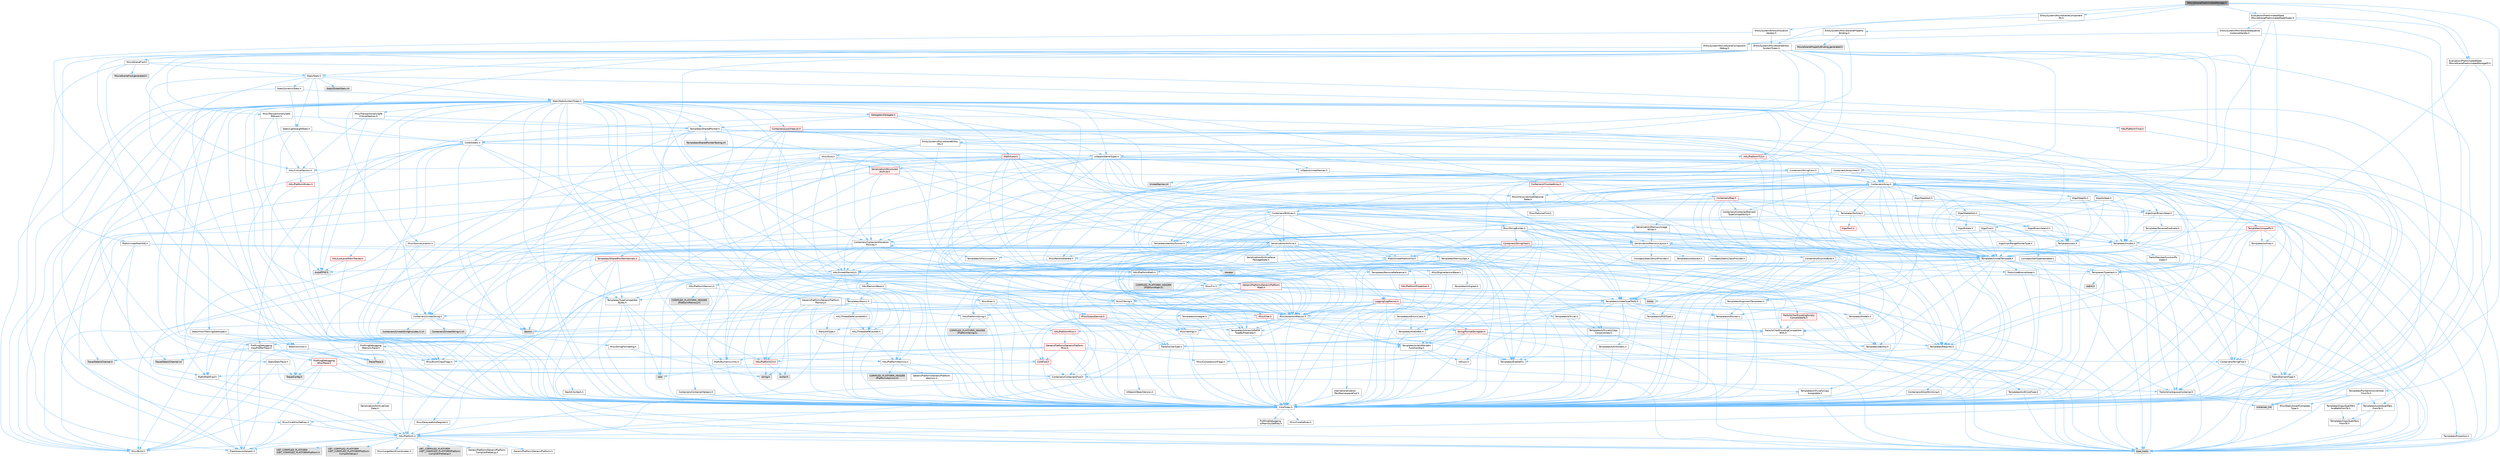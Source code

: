 digraph "IMovieScenePreAnimatedStorage.h"
{
 // INTERACTIVE_SVG=YES
 // LATEX_PDF_SIZE
  bgcolor="transparent";
  edge [fontname=Helvetica,fontsize=10,labelfontname=Helvetica,labelfontsize=10];
  node [fontname=Helvetica,fontsize=10,shape=box,height=0.2,width=0.4];
  Node1 [id="Node000001",label="IMovieScenePreAnimatedStorage.h",height=0.2,width=0.4,color="gray40", fillcolor="grey60", style="filled", fontcolor="black",tooltip=" "];
  Node1 -> Node2 [id="edge1_Node000001_Node000002",color="steelblue1",style="solid",tooltip=" "];
  Node2 [id="Node000002",label="CoreTypes.h",height=0.2,width=0.4,color="grey40", fillcolor="white", style="filled",URL="$dc/dec/CoreTypes_8h.html",tooltip=" "];
  Node2 -> Node3 [id="edge2_Node000002_Node000003",color="steelblue1",style="solid",tooltip=" "];
  Node3 [id="Node000003",label="HAL/Platform.h",height=0.2,width=0.4,color="grey40", fillcolor="white", style="filled",URL="$d9/dd0/Platform_8h.html",tooltip=" "];
  Node3 -> Node4 [id="edge3_Node000003_Node000004",color="steelblue1",style="solid",tooltip=" "];
  Node4 [id="Node000004",label="Misc/Build.h",height=0.2,width=0.4,color="grey40", fillcolor="white", style="filled",URL="$d3/dbb/Build_8h.html",tooltip=" "];
  Node3 -> Node5 [id="edge4_Node000003_Node000005",color="steelblue1",style="solid",tooltip=" "];
  Node5 [id="Node000005",label="Misc/LargeWorldCoordinates.h",height=0.2,width=0.4,color="grey40", fillcolor="white", style="filled",URL="$d2/dcb/LargeWorldCoordinates_8h.html",tooltip=" "];
  Node3 -> Node6 [id="edge5_Node000003_Node000006",color="steelblue1",style="solid",tooltip=" "];
  Node6 [id="Node000006",label="type_traits",height=0.2,width=0.4,color="grey60", fillcolor="#E0E0E0", style="filled",tooltip=" "];
  Node3 -> Node7 [id="edge6_Node000003_Node000007",color="steelblue1",style="solid",tooltip=" "];
  Node7 [id="Node000007",label="PreprocessorHelpers.h",height=0.2,width=0.4,color="grey40", fillcolor="white", style="filled",URL="$db/ddb/PreprocessorHelpers_8h.html",tooltip=" "];
  Node3 -> Node8 [id="edge7_Node000003_Node000008",color="steelblue1",style="solid",tooltip=" "];
  Node8 [id="Node000008",label="UBT_COMPILED_PLATFORM\l/UBT_COMPILED_PLATFORMPlatform\lCompilerPreSetup.h",height=0.2,width=0.4,color="grey60", fillcolor="#E0E0E0", style="filled",tooltip=" "];
  Node3 -> Node9 [id="edge8_Node000003_Node000009",color="steelblue1",style="solid",tooltip=" "];
  Node9 [id="Node000009",label="GenericPlatform/GenericPlatform\lCompilerPreSetup.h",height=0.2,width=0.4,color="grey40", fillcolor="white", style="filled",URL="$d9/dc8/GenericPlatformCompilerPreSetup_8h.html",tooltip=" "];
  Node3 -> Node10 [id="edge9_Node000003_Node000010",color="steelblue1",style="solid",tooltip=" "];
  Node10 [id="Node000010",label="GenericPlatform/GenericPlatform.h",height=0.2,width=0.4,color="grey40", fillcolor="white", style="filled",URL="$d6/d84/GenericPlatform_8h.html",tooltip=" "];
  Node3 -> Node11 [id="edge10_Node000003_Node000011",color="steelblue1",style="solid",tooltip=" "];
  Node11 [id="Node000011",label="UBT_COMPILED_PLATFORM\l/UBT_COMPILED_PLATFORMPlatform.h",height=0.2,width=0.4,color="grey60", fillcolor="#E0E0E0", style="filled",tooltip=" "];
  Node3 -> Node12 [id="edge11_Node000003_Node000012",color="steelblue1",style="solid",tooltip=" "];
  Node12 [id="Node000012",label="UBT_COMPILED_PLATFORM\l/UBT_COMPILED_PLATFORMPlatform\lCompilerSetup.h",height=0.2,width=0.4,color="grey60", fillcolor="#E0E0E0", style="filled",tooltip=" "];
  Node2 -> Node13 [id="edge12_Node000002_Node000013",color="steelblue1",style="solid",tooltip=" "];
  Node13 [id="Node000013",label="ProfilingDebugging\l/UMemoryDefines.h",height=0.2,width=0.4,color="grey40", fillcolor="white", style="filled",URL="$d2/da2/UMemoryDefines_8h.html",tooltip=" "];
  Node2 -> Node14 [id="edge13_Node000002_Node000014",color="steelblue1",style="solid",tooltip=" "];
  Node14 [id="Node000014",label="Misc/CoreMiscDefines.h",height=0.2,width=0.4,color="grey40", fillcolor="white", style="filled",URL="$da/d38/CoreMiscDefines_8h.html",tooltip=" "];
  Node14 -> Node3 [id="edge14_Node000014_Node000003",color="steelblue1",style="solid",tooltip=" "];
  Node14 -> Node7 [id="edge15_Node000014_Node000007",color="steelblue1",style="solid",tooltip=" "];
  Node2 -> Node15 [id="edge16_Node000002_Node000015",color="steelblue1",style="solid",tooltip=" "];
  Node15 [id="Node000015",label="Misc/CoreDefines.h",height=0.2,width=0.4,color="grey40", fillcolor="white", style="filled",URL="$d3/dd2/CoreDefines_8h.html",tooltip=" "];
  Node1 -> Node16 [id="edge17_Node000001_Node000016",color="steelblue1",style="solid",tooltip=" "];
  Node16 [id="Node000016",label="EntitySystem/EntityAllocation\lIterator.h",height=0.2,width=0.4,color="grey40", fillcolor="white", style="filled",URL="$d8/d9c/EntityAllocationIterator_8h.html",tooltip=" "];
  Node16 -> Node2 [id="edge18_Node000016_Node000002",color="steelblue1",style="solid",tooltip=" "];
  Node16 -> Node17 [id="edge19_Node000016_Node000017",color="steelblue1",style="solid",tooltip=" "];
  Node17 [id="Node000017",label="EntitySystem/MovieSceneEntity\lSystemTypes.h",height=0.2,width=0.4,color="grey40", fillcolor="white", style="filled",URL="$da/d32/MovieSceneEntitySystemTypes_8h.html",tooltip=" "];
  Node17 -> Node18 [id="edge20_Node000017_Node000018",color="steelblue1",style="solid",tooltip=" "];
  Node18 [id="Node000018",label="Algo/Find.h",height=0.2,width=0.4,color="grey40", fillcolor="white", style="filled",URL="$d2/d28/Algo_2Find_8h.html",tooltip=" "];
  Node18 -> Node19 [id="edge21_Node000018_Node000019",color="steelblue1",style="solid",tooltip=" "];
  Node19 [id="Node000019",label="Algo/Impl/RangePointerType.h",height=0.2,width=0.4,color="grey40", fillcolor="white", style="filled",URL="$d1/de4/RangePointerType_8h.html",tooltip=" "];
  Node19 -> Node20 [id="edge22_Node000019_Node000020",color="steelblue1",style="solid",tooltip=" "];
  Node20 [id="Node000020",label="Templates/UnrealTemplate.h",height=0.2,width=0.4,color="grey40", fillcolor="white", style="filled",URL="$d4/d24/UnrealTemplate_8h.html",tooltip=" "];
  Node20 -> Node2 [id="edge23_Node000020_Node000002",color="steelblue1",style="solid",tooltip=" "];
  Node20 -> Node21 [id="edge24_Node000020_Node000021",color="steelblue1",style="solid",tooltip=" "];
  Node21 [id="Node000021",label="Templates/IsPointer.h",height=0.2,width=0.4,color="grey40", fillcolor="white", style="filled",URL="$d7/d05/IsPointer_8h.html",tooltip=" "];
  Node21 -> Node2 [id="edge25_Node000021_Node000002",color="steelblue1",style="solid",tooltip=" "];
  Node20 -> Node22 [id="edge26_Node000020_Node000022",color="steelblue1",style="solid",tooltip=" "];
  Node22 [id="Node000022",label="HAL/UnrealMemory.h",height=0.2,width=0.4,color="grey40", fillcolor="white", style="filled",URL="$d9/d96/UnrealMemory_8h.html",tooltip=" "];
  Node22 -> Node2 [id="edge27_Node000022_Node000002",color="steelblue1",style="solid",tooltip=" "];
  Node22 -> Node23 [id="edge28_Node000022_Node000023",color="steelblue1",style="solid",tooltip=" "];
  Node23 [id="Node000023",label="GenericPlatform/GenericPlatform\lMemory.h",height=0.2,width=0.4,color="grey40", fillcolor="white", style="filled",URL="$dd/d22/GenericPlatformMemory_8h.html",tooltip=" "];
  Node23 -> Node24 [id="edge29_Node000023_Node000024",color="steelblue1",style="solid",tooltip=" "];
  Node24 [id="Node000024",label="CoreFwd.h",height=0.2,width=0.4,color="red", fillcolor="#FFF0F0", style="filled",URL="$d1/d1e/CoreFwd_8h.html",tooltip=" "];
  Node24 -> Node2 [id="edge30_Node000024_Node000002",color="steelblue1",style="solid",tooltip=" "];
  Node24 -> Node25 [id="edge31_Node000024_Node000025",color="steelblue1",style="solid",tooltip=" "];
  Node25 [id="Node000025",label="Containers/ContainersFwd.h",height=0.2,width=0.4,color="grey40", fillcolor="white", style="filled",URL="$d4/d0a/ContainersFwd_8h.html",tooltip=" "];
  Node25 -> Node3 [id="edge32_Node000025_Node000003",color="steelblue1",style="solid",tooltip=" "];
  Node25 -> Node2 [id="edge33_Node000025_Node000002",color="steelblue1",style="solid",tooltip=" "];
  Node25 -> Node26 [id="edge34_Node000025_Node000026",color="steelblue1",style="solid",tooltip=" "];
  Node26 [id="Node000026",label="Traits/IsContiguousContainer.h",height=0.2,width=0.4,color="grey40", fillcolor="white", style="filled",URL="$d5/d3c/IsContiguousContainer_8h.html",tooltip=" "];
  Node26 -> Node2 [id="edge35_Node000026_Node000002",color="steelblue1",style="solid",tooltip=" "];
  Node26 -> Node27 [id="edge36_Node000026_Node000027",color="steelblue1",style="solid",tooltip=" "];
  Node27 [id="Node000027",label="Misc/StaticAssertComplete\lType.h",height=0.2,width=0.4,color="grey40", fillcolor="white", style="filled",URL="$d5/d4e/StaticAssertCompleteType_8h.html",tooltip=" "];
  Node26 -> Node28 [id="edge37_Node000026_Node000028",color="steelblue1",style="solid",tooltip=" "];
  Node28 [id="Node000028",label="initializer_list",height=0.2,width=0.4,color="grey60", fillcolor="#E0E0E0", style="filled",tooltip=" "];
  Node24 -> Node29 [id="edge38_Node000024_Node000029",color="steelblue1",style="solid",tooltip=" "];
  Node29 [id="Node000029",label="Math/MathFwd.h",height=0.2,width=0.4,color="grey40", fillcolor="white", style="filled",URL="$d2/d10/MathFwd_8h.html",tooltip=" "];
  Node29 -> Node3 [id="edge39_Node000029_Node000003",color="steelblue1",style="solid",tooltip=" "];
  Node23 -> Node2 [id="edge40_Node000023_Node000002",color="steelblue1",style="solid",tooltip=" "];
  Node23 -> Node31 [id="edge41_Node000023_Node000031",color="steelblue1",style="solid",tooltip=" "];
  Node31 [id="Node000031",label="HAL/PlatformString.h",height=0.2,width=0.4,color="grey40", fillcolor="white", style="filled",URL="$db/db5/PlatformString_8h.html",tooltip=" "];
  Node31 -> Node2 [id="edge42_Node000031_Node000002",color="steelblue1",style="solid",tooltip=" "];
  Node31 -> Node32 [id="edge43_Node000031_Node000032",color="steelblue1",style="solid",tooltip=" "];
  Node32 [id="Node000032",label="COMPILED_PLATFORM_HEADER\l(PlatformString.h)",height=0.2,width=0.4,color="grey60", fillcolor="#E0E0E0", style="filled",tooltip=" "];
  Node23 -> Node33 [id="edge44_Node000023_Node000033",color="steelblue1",style="solid",tooltip=" "];
  Node33 [id="Node000033",label="string.h",height=0.2,width=0.4,color="grey60", fillcolor="#E0E0E0", style="filled",tooltip=" "];
  Node23 -> Node34 [id="edge45_Node000023_Node000034",color="steelblue1",style="solid",tooltip=" "];
  Node34 [id="Node000034",label="wchar.h",height=0.2,width=0.4,color="grey60", fillcolor="#E0E0E0", style="filled",tooltip=" "];
  Node22 -> Node35 [id="edge46_Node000022_Node000035",color="steelblue1",style="solid",tooltip=" "];
  Node35 [id="Node000035",label="HAL/MemoryBase.h",height=0.2,width=0.4,color="grey40", fillcolor="white", style="filled",URL="$d6/d9f/MemoryBase_8h.html",tooltip=" "];
  Node35 -> Node2 [id="edge47_Node000035_Node000002",color="steelblue1",style="solid",tooltip=" "];
  Node35 -> Node36 [id="edge48_Node000035_Node000036",color="steelblue1",style="solid",tooltip=" "];
  Node36 [id="Node000036",label="HAL/PlatformAtomics.h",height=0.2,width=0.4,color="grey40", fillcolor="white", style="filled",URL="$d3/d36/PlatformAtomics_8h.html",tooltip=" "];
  Node36 -> Node2 [id="edge49_Node000036_Node000002",color="steelblue1",style="solid",tooltip=" "];
  Node36 -> Node37 [id="edge50_Node000036_Node000037",color="steelblue1",style="solid",tooltip=" "];
  Node37 [id="Node000037",label="GenericPlatform/GenericPlatform\lAtomics.h",height=0.2,width=0.4,color="grey40", fillcolor="white", style="filled",URL="$da/d72/GenericPlatformAtomics_8h.html",tooltip=" "];
  Node37 -> Node2 [id="edge51_Node000037_Node000002",color="steelblue1",style="solid",tooltip=" "];
  Node36 -> Node38 [id="edge52_Node000036_Node000038",color="steelblue1",style="solid",tooltip=" "];
  Node38 [id="Node000038",label="COMPILED_PLATFORM_HEADER\l(PlatformAtomics.h)",height=0.2,width=0.4,color="grey60", fillcolor="#E0E0E0", style="filled",tooltip=" "];
  Node35 -> Node39 [id="edge53_Node000035_Node000039",color="steelblue1",style="solid",tooltip=" "];
  Node39 [id="Node000039",label="HAL/PlatformCrt.h",height=0.2,width=0.4,color="red", fillcolor="#FFF0F0", style="filled",URL="$d8/d75/PlatformCrt_8h.html",tooltip=" "];
  Node39 -> Node40 [id="edge54_Node000039_Node000040",color="steelblue1",style="solid",tooltip=" "];
  Node40 [id="Node000040",label="new",height=0.2,width=0.4,color="grey60", fillcolor="#E0E0E0", style="filled",tooltip=" "];
  Node39 -> Node34 [id="edge55_Node000039_Node000034",color="steelblue1",style="solid",tooltip=" "];
  Node39 -> Node33 [id="edge56_Node000039_Node000033",color="steelblue1",style="solid",tooltip=" "];
  Node35 -> Node47 [id="edge57_Node000035_Node000047",color="steelblue1",style="solid",tooltip=" "];
  Node47 [id="Node000047",label="Misc/Exec.h",height=0.2,width=0.4,color="grey40", fillcolor="white", style="filled",URL="$de/ddb/Exec_8h.html",tooltip=" "];
  Node47 -> Node2 [id="edge58_Node000047_Node000002",color="steelblue1",style="solid",tooltip=" "];
  Node47 -> Node48 [id="edge59_Node000047_Node000048",color="steelblue1",style="solid",tooltip=" "];
  Node48 [id="Node000048",label="Misc/AssertionMacros.h",height=0.2,width=0.4,color="grey40", fillcolor="white", style="filled",URL="$d0/dfa/AssertionMacros_8h.html",tooltip=" "];
  Node48 -> Node2 [id="edge60_Node000048_Node000002",color="steelblue1",style="solid",tooltip=" "];
  Node48 -> Node3 [id="edge61_Node000048_Node000003",color="steelblue1",style="solid",tooltip=" "];
  Node48 -> Node49 [id="edge62_Node000048_Node000049",color="steelblue1",style="solid",tooltip=" "];
  Node49 [id="Node000049",label="HAL/PlatformMisc.h",height=0.2,width=0.4,color="red", fillcolor="#FFF0F0", style="filled",URL="$d0/df5/PlatformMisc_8h.html",tooltip=" "];
  Node49 -> Node2 [id="edge63_Node000049_Node000002",color="steelblue1",style="solid",tooltip=" "];
  Node49 -> Node50 [id="edge64_Node000049_Node000050",color="steelblue1",style="solid",tooltip=" "];
  Node50 [id="Node000050",label="GenericPlatform/GenericPlatform\lMisc.h",height=0.2,width=0.4,color="red", fillcolor="#FFF0F0", style="filled",URL="$db/d9a/GenericPlatformMisc_8h.html",tooltip=" "];
  Node50 -> Node51 [id="edge65_Node000050_Node000051",color="steelblue1",style="solid",tooltip=" "];
  Node51 [id="Node000051",label="Containers/StringFwd.h",height=0.2,width=0.4,color="grey40", fillcolor="white", style="filled",URL="$df/d37/StringFwd_8h.html",tooltip=" "];
  Node51 -> Node2 [id="edge66_Node000051_Node000002",color="steelblue1",style="solid",tooltip=" "];
  Node51 -> Node52 [id="edge67_Node000051_Node000052",color="steelblue1",style="solid",tooltip=" "];
  Node52 [id="Node000052",label="Traits/ElementType.h",height=0.2,width=0.4,color="grey40", fillcolor="white", style="filled",URL="$d5/d4f/ElementType_8h.html",tooltip=" "];
  Node52 -> Node3 [id="edge68_Node000052_Node000003",color="steelblue1",style="solid",tooltip=" "];
  Node52 -> Node28 [id="edge69_Node000052_Node000028",color="steelblue1",style="solid",tooltip=" "];
  Node52 -> Node6 [id="edge70_Node000052_Node000006",color="steelblue1",style="solid",tooltip=" "];
  Node51 -> Node26 [id="edge71_Node000051_Node000026",color="steelblue1",style="solid",tooltip=" "];
  Node50 -> Node24 [id="edge72_Node000050_Node000024",color="steelblue1",style="solid",tooltip=" "];
  Node50 -> Node2 [id="edge73_Node000050_Node000002",color="steelblue1",style="solid",tooltip=" "];
  Node50 -> Node39 [id="edge74_Node000050_Node000039",color="steelblue1",style="solid",tooltip=" "];
  Node50 -> Node54 [id="edge75_Node000050_Node000054",color="steelblue1",style="solid",tooltip=" "];
  Node54 [id="Node000054",label="Math/NumericLimits.h",height=0.2,width=0.4,color="grey40", fillcolor="white", style="filled",URL="$df/d1b/NumericLimits_8h.html",tooltip=" "];
  Node54 -> Node2 [id="edge76_Node000054_Node000002",color="steelblue1",style="solid",tooltip=" "];
  Node50 -> Node55 [id="edge77_Node000050_Node000055",color="steelblue1",style="solid",tooltip=" "];
  Node55 [id="Node000055",label="Misc/CompressionFlags.h",height=0.2,width=0.4,color="grey40", fillcolor="white", style="filled",URL="$d9/d76/CompressionFlags_8h.html",tooltip=" "];
  Node50 -> Node56 [id="edge78_Node000050_Node000056",color="steelblue1",style="solid",tooltip=" "];
  Node56 [id="Node000056",label="Misc/EnumClassFlags.h",height=0.2,width=0.4,color="grey40", fillcolor="white", style="filled",URL="$d8/de7/EnumClassFlags_8h.html",tooltip=" "];
  Node49 -> Node60 [id="edge79_Node000049_Node000060",color="steelblue1",style="solid",tooltip=" "];
  Node60 [id="Node000060",label="ProfilingDebugging\l/CpuProfilerTrace.h",height=0.2,width=0.4,color="grey40", fillcolor="white", style="filled",URL="$da/dcb/CpuProfilerTrace_8h.html",tooltip=" "];
  Node60 -> Node2 [id="edge80_Node000060_Node000002",color="steelblue1",style="solid",tooltip=" "];
  Node60 -> Node25 [id="edge81_Node000060_Node000025",color="steelblue1",style="solid",tooltip=" "];
  Node60 -> Node36 [id="edge82_Node000060_Node000036",color="steelblue1",style="solid",tooltip=" "];
  Node60 -> Node7 [id="edge83_Node000060_Node000007",color="steelblue1",style="solid",tooltip=" "];
  Node60 -> Node4 [id="edge84_Node000060_Node000004",color="steelblue1",style="solid",tooltip=" "];
  Node60 -> Node61 [id="edge85_Node000060_Node000061",color="steelblue1",style="solid",tooltip=" "];
  Node61 [id="Node000061",label="Trace/Config.h",height=0.2,width=0.4,color="grey60", fillcolor="#E0E0E0", style="filled",tooltip=" "];
  Node60 -> Node62 [id="edge86_Node000060_Node000062",color="steelblue1",style="solid",tooltip=" "];
  Node62 [id="Node000062",label="Trace/Detail/Channel.h",height=0.2,width=0.4,color="grey60", fillcolor="#E0E0E0", style="filled",tooltip=" "];
  Node60 -> Node63 [id="edge87_Node000060_Node000063",color="steelblue1",style="solid",tooltip=" "];
  Node63 [id="Node000063",label="Trace/Detail/Channel.inl",height=0.2,width=0.4,color="grey60", fillcolor="#E0E0E0", style="filled",tooltip=" "];
  Node60 -> Node64 [id="edge88_Node000060_Node000064",color="steelblue1",style="solid",tooltip=" "];
  Node64 [id="Node000064",label="Trace/Trace.h",height=0.2,width=0.4,color="grey60", fillcolor="#E0E0E0", style="filled",tooltip=" "];
  Node48 -> Node7 [id="edge89_Node000048_Node000007",color="steelblue1",style="solid",tooltip=" "];
  Node48 -> Node65 [id="edge90_Node000048_Node000065",color="steelblue1",style="solid",tooltip=" "];
  Node65 [id="Node000065",label="Templates/EnableIf.h",height=0.2,width=0.4,color="grey40", fillcolor="white", style="filled",URL="$d7/d60/EnableIf_8h.html",tooltip=" "];
  Node65 -> Node2 [id="edge91_Node000065_Node000002",color="steelblue1",style="solid",tooltip=" "];
  Node48 -> Node66 [id="edge92_Node000048_Node000066",color="steelblue1",style="solid",tooltip=" "];
  Node66 [id="Node000066",label="Templates/IsArrayOrRefOf\lTypeByPredicate.h",height=0.2,width=0.4,color="grey40", fillcolor="white", style="filled",URL="$d6/da1/IsArrayOrRefOfTypeByPredicate_8h.html",tooltip=" "];
  Node66 -> Node2 [id="edge93_Node000066_Node000002",color="steelblue1",style="solid",tooltip=" "];
  Node48 -> Node67 [id="edge94_Node000048_Node000067",color="steelblue1",style="solid",tooltip=" "];
  Node67 [id="Node000067",label="Templates/IsValidVariadic\lFunctionArg.h",height=0.2,width=0.4,color="grey40", fillcolor="white", style="filled",URL="$d0/dc8/IsValidVariadicFunctionArg_8h.html",tooltip=" "];
  Node67 -> Node2 [id="edge95_Node000067_Node000002",color="steelblue1",style="solid",tooltip=" "];
  Node67 -> Node68 [id="edge96_Node000067_Node000068",color="steelblue1",style="solid",tooltip=" "];
  Node68 [id="Node000068",label="IsEnum.h",height=0.2,width=0.4,color="grey40", fillcolor="white", style="filled",URL="$d4/de5/IsEnum_8h.html",tooltip=" "];
  Node67 -> Node6 [id="edge97_Node000067_Node000006",color="steelblue1",style="solid",tooltip=" "];
  Node48 -> Node69 [id="edge98_Node000048_Node000069",color="steelblue1",style="solid",tooltip=" "];
  Node69 [id="Node000069",label="Traits/IsCharEncodingCompatible\lWith.h",height=0.2,width=0.4,color="grey40", fillcolor="white", style="filled",URL="$df/dd1/IsCharEncodingCompatibleWith_8h.html",tooltip=" "];
  Node69 -> Node6 [id="edge99_Node000069_Node000006",color="steelblue1",style="solid",tooltip=" "];
  Node69 -> Node70 [id="edge100_Node000069_Node000070",color="steelblue1",style="solid",tooltip=" "];
  Node70 [id="Node000070",label="Traits/IsCharType.h",height=0.2,width=0.4,color="grey40", fillcolor="white", style="filled",URL="$db/d51/IsCharType_8h.html",tooltip=" "];
  Node70 -> Node2 [id="edge101_Node000070_Node000002",color="steelblue1",style="solid",tooltip=" "];
  Node48 -> Node71 [id="edge102_Node000048_Node000071",color="steelblue1",style="solid",tooltip=" "];
  Node71 [id="Node000071",label="Misc/VarArgs.h",height=0.2,width=0.4,color="grey40", fillcolor="white", style="filled",URL="$d5/d6f/VarArgs_8h.html",tooltip=" "];
  Node71 -> Node2 [id="edge103_Node000071_Node000002",color="steelblue1",style="solid",tooltip=" "];
  Node48 -> Node72 [id="edge104_Node000048_Node000072",color="steelblue1",style="solid",tooltip=" "];
  Node72 [id="Node000072",label="String/FormatStringSan.h",height=0.2,width=0.4,color="red", fillcolor="#FFF0F0", style="filled",URL="$d3/d8b/FormatStringSan_8h.html",tooltip=" "];
  Node72 -> Node6 [id="edge105_Node000072_Node000006",color="steelblue1",style="solid",tooltip=" "];
  Node72 -> Node2 [id="edge106_Node000072_Node000002",color="steelblue1",style="solid",tooltip=" "];
  Node72 -> Node73 [id="edge107_Node000072_Node000073",color="steelblue1",style="solid",tooltip=" "];
  Node73 [id="Node000073",label="Templates/Requires.h",height=0.2,width=0.4,color="grey40", fillcolor="white", style="filled",URL="$dc/d96/Requires_8h.html",tooltip=" "];
  Node73 -> Node65 [id="edge108_Node000073_Node000065",color="steelblue1",style="solid",tooltip=" "];
  Node73 -> Node6 [id="edge109_Node000073_Node000006",color="steelblue1",style="solid",tooltip=" "];
  Node72 -> Node74 [id="edge110_Node000072_Node000074",color="steelblue1",style="solid",tooltip=" "];
  Node74 [id="Node000074",label="Templates/Identity.h",height=0.2,width=0.4,color="grey40", fillcolor="white", style="filled",URL="$d0/dd5/Identity_8h.html",tooltip=" "];
  Node72 -> Node67 [id="edge111_Node000072_Node000067",color="steelblue1",style="solid",tooltip=" "];
  Node72 -> Node70 [id="edge112_Node000072_Node000070",color="steelblue1",style="solid",tooltip=" "];
  Node72 -> Node25 [id="edge113_Node000072_Node000025",color="steelblue1",style="solid",tooltip=" "];
  Node48 -> Node78 [id="edge114_Node000048_Node000078",color="steelblue1",style="solid",tooltip=" "];
  Node78 [id="Node000078",label="atomic",height=0.2,width=0.4,color="grey60", fillcolor="#E0E0E0", style="filled",tooltip=" "];
  Node35 -> Node79 [id="edge115_Node000035_Node000079",color="steelblue1",style="solid",tooltip=" "];
  Node79 [id="Node000079",label="Misc/OutputDevice.h",height=0.2,width=0.4,color="red", fillcolor="#FFF0F0", style="filled",URL="$d7/d32/OutputDevice_8h.html",tooltip=" "];
  Node79 -> Node24 [id="edge116_Node000079_Node000024",color="steelblue1",style="solid",tooltip=" "];
  Node79 -> Node2 [id="edge117_Node000079_Node000002",color="steelblue1",style="solid",tooltip=" "];
  Node79 -> Node71 [id="edge118_Node000079_Node000071",color="steelblue1",style="solid",tooltip=" "];
  Node79 -> Node66 [id="edge119_Node000079_Node000066",color="steelblue1",style="solid",tooltip=" "];
  Node79 -> Node67 [id="edge120_Node000079_Node000067",color="steelblue1",style="solid",tooltip=" "];
  Node79 -> Node69 [id="edge121_Node000079_Node000069",color="steelblue1",style="solid",tooltip=" "];
  Node35 -> Node81 [id="edge122_Node000035_Node000081",color="steelblue1",style="solid",tooltip=" "];
  Node81 [id="Node000081",label="Templates/Atomic.h",height=0.2,width=0.4,color="grey40", fillcolor="white", style="filled",URL="$d3/d91/Atomic_8h.html",tooltip=" "];
  Node81 -> Node82 [id="edge123_Node000081_Node000082",color="steelblue1",style="solid",tooltip=" "];
  Node82 [id="Node000082",label="HAL/ThreadSafeCounter.h",height=0.2,width=0.4,color="grey40", fillcolor="white", style="filled",URL="$dc/dc9/ThreadSafeCounter_8h.html",tooltip=" "];
  Node82 -> Node2 [id="edge124_Node000082_Node000002",color="steelblue1",style="solid",tooltip=" "];
  Node82 -> Node36 [id="edge125_Node000082_Node000036",color="steelblue1",style="solid",tooltip=" "];
  Node81 -> Node83 [id="edge126_Node000081_Node000083",color="steelblue1",style="solid",tooltip=" "];
  Node83 [id="Node000083",label="HAL/ThreadSafeCounter64.h",height=0.2,width=0.4,color="grey40", fillcolor="white", style="filled",URL="$d0/d12/ThreadSafeCounter64_8h.html",tooltip=" "];
  Node83 -> Node2 [id="edge127_Node000083_Node000002",color="steelblue1",style="solid",tooltip=" "];
  Node83 -> Node82 [id="edge128_Node000083_Node000082",color="steelblue1",style="solid",tooltip=" "];
  Node81 -> Node84 [id="edge129_Node000081_Node000084",color="steelblue1",style="solid",tooltip=" "];
  Node84 [id="Node000084",label="Templates/IsIntegral.h",height=0.2,width=0.4,color="grey40", fillcolor="white", style="filled",URL="$da/d64/IsIntegral_8h.html",tooltip=" "];
  Node84 -> Node2 [id="edge130_Node000084_Node000002",color="steelblue1",style="solid",tooltip=" "];
  Node81 -> Node85 [id="edge131_Node000081_Node000085",color="steelblue1",style="solid",tooltip=" "];
  Node85 [id="Node000085",label="Templates/IsTrivial.h",height=0.2,width=0.4,color="grey40", fillcolor="white", style="filled",URL="$da/d4c/IsTrivial_8h.html",tooltip=" "];
  Node85 -> Node86 [id="edge132_Node000085_Node000086",color="steelblue1",style="solid",tooltip=" "];
  Node86 [id="Node000086",label="Templates/AndOrNot.h",height=0.2,width=0.4,color="grey40", fillcolor="white", style="filled",URL="$db/d0a/AndOrNot_8h.html",tooltip=" "];
  Node86 -> Node2 [id="edge133_Node000086_Node000002",color="steelblue1",style="solid",tooltip=" "];
  Node85 -> Node87 [id="edge134_Node000085_Node000087",color="steelblue1",style="solid",tooltip=" "];
  Node87 [id="Node000087",label="Templates/IsTriviallyCopy\lConstructible.h",height=0.2,width=0.4,color="grey40", fillcolor="white", style="filled",URL="$d3/d78/IsTriviallyCopyConstructible_8h.html",tooltip=" "];
  Node87 -> Node2 [id="edge135_Node000087_Node000002",color="steelblue1",style="solid",tooltip=" "];
  Node87 -> Node6 [id="edge136_Node000087_Node000006",color="steelblue1",style="solid",tooltip=" "];
  Node85 -> Node88 [id="edge137_Node000085_Node000088",color="steelblue1",style="solid",tooltip=" "];
  Node88 [id="Node000088",label="Templates/IsTriviallyCopy\lAssignable.h",height=0.2,width=0.4,color="grey40", fillcolor="white", style="filled",URL="$d2/df2/IsTriviallyCopyAssignable_8h.html",tooltip=" "];
  Node88 -> Node2 [id="edge138_Node000088_Node000002",color="steelblue1",style="solid",tooltip=" "];
  Node88 -> Node6 [id="edge139_Node000088_Node000006",color="steelblue1",style="solid",tooltip=" "];
  Node85 -> Node6 [id="edge140_Node000085_Node000006",color="steelblue1",style="solid",tooltip=" "];
  Node81 -> Node89 [id="edge141_Node000081_Node000089",color="steelblue1",style="solid",tooltip=" "];
  Node89 [id="Node000089",label="Traits/IntType.h",height=0.2,width=0.4,color="grey40", fillcolor="white", style="filled",URL="$d7/deb/IntType_8h.html",tooltip=" "];
  Node89 -> Node3 [id="edge142_Node000089_Node000003",color="steelblue1",style="solid",tooltip=" "];
  Node81 -> Node78 [id="edge143_Node000081_Node000078",color="steelblue1",style="solid",tooltip=" "];
  Node22 -> Node90 [id="edge144_Node000022_Node000090",color="steelblue1",style="solid",tooltip=" "];
  Node90 [id="Node000090",label="HAL/PlatformMemory.h",height=0.2,width=0.4,color="grey40", fillcolor="white", style="filled",URL="$de/d68/PlatformMemory_8h.html",tooltip=" "];
  Node90 -> Node2 [id="edge145_Node000090_Node000002",color="steelblue1",style="solid",tooltip=" "];
  Node90 -> Node23 [id="edge146_Node000090_Node000023",color="steelblue1",style="solid",tooltip=" "];
  Node90 -> Node91 [id="edge147_Node000090_Node000091",color="steelblue1",style="solid",tooltip=" "];
  Node91 [id="Node000091",label="COMPILED_PLATFORM_HEADER\l(PlatformMemory.h)",height=0.2,width=0.4,color="grey60", fillcolor="#E0E0E0", style="filled",tooltip=" "];
  Node22 -> Node92 [id="edge148_Node000022_Node000092",color="steelblue1",style="solid",tooltip=" "];
  Node92 [id="Node000092",label="ProfilingDebugging\l/MemoryTrace.h",height=0.2,width=0.4,color="grey40", fillcolor="white", style="filled",URL="$da/dd7/MemoryTrace_8h.html",tooltip=" "];
  Node92 -> Node3 [id="edge149_Node000092_Node000003",color="steelblue1",style="solid",tooltip=" "];
  Node92 -> Node56 [id="edge150_Node000092_Node000056",color="steelblue1",style="solid",tooltip=" "];
  Node92 -> Node61 [id="edge151_Node000092_Node000061",color="steelblue1",style="solid",tooltip=" "];
  Node92 -> Node64 [id="edge152_Node000092_Node000064",color="steelblue1",style="solid",tooltip=" "];
  Node22 -> Node21 [id="edge153_Node000022_Node000021",color="steelblue1",style="solid",tooltip=" "];
  Node20 -> Node93 [id="edge154_Node000020_Node000093",color="steelblue1",style="solid",tooltip=" "];
  Node93 [id="Node000093",label="Templates/CopyQualifiers\lAndRefsFromTo.h",height=0.2,width=0.4,color="grey40", fillcolor="white", style="filled",URL="$d3/db3/CopyQualifiersAndRefsFromTo_8h.html",tooltip=" "];
  Node93 -> Node94 [id="edge155_Node000093_Node000094",color="steelblue1",style="solid",tooltip=" "];
  Node94 [id="Node000094",label="Templates/CopyQualifiers\lFromTo.h",height=0.2,width=0.4,color="grey40", fillcolor="white", style="filled",URL="$d5/db4/CopyQualifiersFromTo_8h.html",tooltip=" "];
  Node20 -> Node95 [id="edge156_Node000020_Node000095",color="steelblue1",style="solid",tooltip=" "];
  Node95 [id="Node000095",label="Templates/UnrealTypeTraits.h",height=0.2,width=0.4,color="grey40", fillcolor="white", style="filled",URL="$d2/d2d/UnrealTypeTraits_8h.html",tooltip=" "];
  Node95 -> Node2 [id="edge157_Node000095_Node000002",color="steelblue1",style="solid",tooltip=" "];
  Node95 -> Node21 [id="edge158_Node000095_Node000021",color="steelblue1",style="solid",tooltip=" "];
  Node95 -> Node48 [id="edge159_Node000095_Node000048",color="steelblue1",style="solid",tooltip=" "];
  Node95 -> Node86 [id="edge160_Node000095_Node000086",color="steelblue1",style="solid",tooltip=" "];
  Node95 -> Node65 [id="edge161_Node000095_Node000065",color="steelblue1",style="solid",tooltip=" "];
  Node95 -> Node96 [id="edge162_Node000095_Node000096",color="steelblue1",style="solid",tooltip=" "];
  Node96 [id="Node000096",label="Templates/IsArithmetic.h",height=0.2,width=0.4,color="grey40", fillcolor="white", style="filled",URL="$d2/d5d/IsArithmetic_8h.html",tooltip=" "];
  Node96 -> Node2 [id="edge163_Node000096_Node000002",color="steelblue1",style="solid",tooltip=" "];
  Node95 -> Node68 [id="edge164_Node000095_Node000068",color="steelblue1",style="solid",tooltip=" "];
  Node95 -> Node97 [id="edge165_Node000095_Node000097",color="steelblue1",style="solid",tooltip=" "];
  Node97 [id="Node000097",label="Templates/Models.h",height=0.2,width=0.4,color="grey40", fillcolor="white", style="filled",URL="$d3/d0c/Models_8h.html",tooltip=" "];
  Node97 -> Node74 [id="edge166_Node000097_Node000074",color="steelblue1",style="solid",tooltip=" "];
  Node95 -> Node98 [id="edge167_Node000095_Node000098",color="steelblue1",style="solid",tooltip=" "];
  Node98 [id="Node000098",label="Templates/IsPODType.h",height=0.2,width=0.4,color="grey40", fillcolor="white", style="filled",URL="$d7/db1/IsPODType_8h.html",tooltip=" "];
  Node98 -> Node2 [id="edge168_Node000098_Node000002",color="steelblue1",style="solid",tooltip=" "];
  Node95 -> Node99 [id="edge169_Node000095_Node000099",color="steelblue1",style="solid",tooltip=" "];
  Node99 [id="Node000099",label="Templates/IsUECoreType.h",height=0.2,width=0.4,color="grey40", fillcolor="white", style="filled",URL="$d1/db8/IsUECoreType_8h.html",tooltip=" "];
  Node99 -> Node2 [id="edge170_Node000099_Node000002",color="steelblue1",style="solid",tooltip=" "];
  Node99 -> Node6 [id="edge171_Node000099_Node000006",color="steelblue1",style="solid",tooltip=" "];
  Node95 -> Node87 [id="edge172_Node000095_Node000087",color="steelblue1",style="solid",tooltip=" "];
  Node20 -> Node100 [id="edge173_Node000020_Node000100",color="steelblue1",style="solid",tooltip=" "];
  Node100 [id="Node000100",label="Templates/RemoveReference.h",height=0.2,width=0.4,color="grey40", fillcolor="white", style="filled",URL="$da/dbe/RemoveReference_8h.html",tooltip=" "];
  Node100 -> Node2 [id="edge174_Node000100_Node000002",color="steelblue1",style="solid",tooltip=" "];
  Node20 -> Node73 [id="edge175_Node000020_Node000073",color="steelblue1",style="solid",tooltip=" "];
  Node20 -> Node101 [id="edge176_Node000020_Node000101",color="steelblue1",style="solid",tooltip=" "];
  Node101 [id="Node000101",label="Templates/TypeCompatible\lBytes.h",height=0.2,width=0.4,color="grey40", fillcolor="white", style="filled",URL="$df/d0a/TypeCompatibleBytes_8h.html",tooltip=" "];
  Node101 -> Node2 [id="edge177_Node000101_Node000002",color="steelblue1",style="solid",tooltip=" "];
  Node101 -> Node33 [id="edge178_Node000101_Node000033",color="steelblue1",style="solid",tooltip=" "];
  Node101 -> Node40 [id="edge179_Node000101_Node000040",color="steelblue1",style="solid",tooltip=" "];
  Node101 -> Node6 [id="edge180_Node000101_Node000006",color="steelblue1",style="solid",tooltip=" "];
  Node20 -> Node74 [id="edge181_Node000020_Node000074",color="steelblue1",style="solid",tooltip=" "];
  Node20 -> Node26 [id="edge182_Node000020_Node000026",color="steelblue1",style="solid",tooltip=" "];
  Node20 -> Node102 [id="edge183_Node000020_Node000102",color="steelblue1",style="solid",tooltip=" "];
  Node102 [id="Node000102",label="Traits/UseBitwiseSwap.h",height=0.2,width=0.4,color="grey40", fillcolor="white", style="filled",URL="$db/df3/UseBitwiseSwap_8h.html",tooltip=" "];
  Node102 -> Node2 [id="edge184_Node000102_Node000002",color="steelblue1",style="solid",tooltip=" "];
  Node102 -> Node6 [id="edge185_Node000102_Node000006",color="steelblue1",style="solid",tooltip=" "];
  Node20 -> Node6 [id="edge186_Node000020_Node000006",color="steelblue1",style="solid",tooltip=" "];
  Node18 -> Node103 [id="edge187_Node000018_Node000103",color="steelblue1",style="solid",tooltip=" "];
  Node103 [id="Node000103",label="Templates/IdentityFunctor.h",height=0.2,width=0.4,color="grey40", fillcolor="white", style="filled",URL="$d7/d2e/IdentityFunctor_8h.html",tooltip=" "];
  Node103 -> Node3 [id="edge188_Node000103_Node000003",color="steelblue1",style="solid",tooltip=" "];
  Node18 -> Node104 [id="edge189_Node000018_Node000104",color="steelblue1",style="solid",tooltip=" "];
  Node104 [id="Node000104",label="Templates/Invoke.h",height=0.2,width=0.4,color="grey40", fillcolor="white", style="filled",URL="$d7/deb/Invoke_8h.html",tooltip=" "];
  Node104 -> Node2 [id="edge190_Node000104_Node000002",color="steelblue1",style="solid",tooltip=" "];
  Node104 -> Node105 [id="edge191_Node000104_Node000105",color="steelblue1",style="solid",tooltip=" "];
  Node105 [id="Node000105",label="Traits/MemberFunctionPtr\lOuter.h",height=0.2,width=0.4,color="grey40", fillcolor="white", style="filled",URL="$db/da7/MemberFunctionPtrOuter_8h.html",tooltip=" "];
  Node104 -> Node20 [id="edge192_Node000104_Node000020",color="steelblue1",style="solid",tooltip=" "];
  Node104 -> Node6 [id="edge193_Node000104_Node000006",color="steelblue1",style="solid",tooltip=" "];
  Node18 -> Node20 [id="edge194_Node000018_Node000020",color="steelblue1",style="solid",tooltip=" "];
  Node17 -> Node106 [id="edge195_Node000017_Node000106",color="steelblue1",style="solid",tooltip=" "];
  Node106 [id="Node000106",label="Containers/Array.h",height=0.2,width=0.4,color="grey40", fillcolor="white", style="filled",URL="$df/dd0/Array_8h.html",tooltip=" "];
  Node106 -> Node2 [id="edge196_Node000106_Node000002",color="steelblue1",style="solid",tooltip=" "];
  Node106 -> Node48 [id="edge197_Node000106_Node000048",color="steelblue1",style="solid",tooltip=" "];
  Node106 -> Node107 [id="edge198_Node000106_Node000107",color="steelblue1",style="solid",tooltip=" "];
  Node107 [id="Node000107",label="Misc/IntrusiveUnsetOptional\lState.h",height=0.2,width=0.4,color="grey40", fillcolor="white", style="filled",URL="$d2/d0a/IntrusiveUnsetOptionalState_8h.html",tooltip=" "];
  Node107 -> Node108 [id="edge199_Node000107_Node000108",color="steelblue1",style="solid",tooltip=" "];
  Node108 [id="Node000108",label="Misc/OptionalFwd.h",height=0.2,width=0.4,color="grey40", fillcolor="white", style="filled",URL="$dc/d50/OptionalFwd_8h.html",tooltip=" "];
  Node106 -> Node109 [id="edge200_Node000106_Node000109",color="steelblue1",style="solid",tooltip=" "];
  Node109 [id="Node000109",label="Misc/ReverseIterate.h",height=0.2,width=0.4,color="grey40", fillcolor="white", style="filled",URL="$db/de3/ReverseIterate_8h.html",tooltip=" "];
  Node109 -> Node3 [id="edge201_Node000109_Node000003",color="steelblue1",style="solid",tooltip=" "];
  Node109 -> Node110 [id="edge202_Node000109_Node000110",color="steelblue1",style="solid",tooltip=" "];
  Node110 [id="Node000110",label="iterator",height=0.2,width=0.4,color="grey60", fillcolor="#E0E0E0", style="filled",tooltip=" "];
  Node106 -> Node22 [id="edge203_Node000106_Node000022",color="steelblue1",style="solid",tooltip=" "];
  Node106 -> Node95 [id="edge204_Node000106_Node000095",color="steelblue1",style="solid",tooltip=" "];
  Node106 -> Node20 [id="edge205_Node000106_Node000020",color="steelblue1",style="solid",tooltip=" "];
  Node106 -> Node111 [id="edge206_Node000106_Node000111",color="steelblue1",style="solid",tooltip=" "];
  Node111 [id="Node000111",label="Containers/AllowShrinking.h",height=0.2,width=0.4,color="grey40", fillcolor="white", style="filled",URL="$d7/d1a/AllowShrinking_8h.html",tooltip=" "];
  Node111 -> Node2 [id="edge207_Node000111_Node000002",color="steelblue1",style="solid",tooltip=" "];
  Node106 -> Node112 [id="edge208_Node000106_Node000112",color="steelblue1",style="solid",tooltip=" "];
  Node112 [id="Node000112",label="Containers/ContainerAllocation\lPolicies.h",height=0.2,width=0.4,color="grey40", fillcolor="white", style="filled",URL="$d7/dff/ContainerAllocationPolicies_8h.html",tooltip=" "];
  Node112 -> Node2 [id="edge209_Node000112_Node000002",color="steelblue1",style="solid",tooltip=" "];
  Node112 -> Node113 [id="edge210_Node000112_Node000113",color="steelblue1",style="solid",tooltip=" "];
  Node113 [id="Node000113",label="Containers/ContainerHelpers.h",height=0.2,width=0.4,color="grey40", fillcolor="white", style="filled",URL="$d7/d33/ContainerHelpers_8h.html",tooltip=" "];
  Node113 -> Node2 [id="edge211_Node000113_Node000002",color="steelblue1",style="solid",tooltip=" "];
  Node112 -> Node112 [id="edge212_Node000112_Node000112",color="steelblue1",style="solid",tooltip=" "];
  Node112 -> Node114 [id="edge213_Node000112_Node000114",color="steelblue1",style="solid",tooltip=" "];
  Node114 [id="Node000114",label="HAL/PlatformMath.h",height=0.2,width=0.4,color="grey40", fillcolor="white", style="filled",URL="$dc/d53/PlatformMath_8h.html",tooltip=" "];
  Node114 -> Node2 [id="edge214_Node000114_Node000002",color="steelblue1",style="solid",tooltip=" "];
  Node114 -> Node115 [id="edge215_Node000114_Node000115",color="steelblue1",style="solid",tooltip=" "];
  Node115 [id="Node000115",label="GenericPlatform/GenericPlatform\lMath.h",height=0.2,width=0.4,color="red", fillcolor="#FFF0F0", style="filled",URL="$d5/d79/GenericPlatformMath_8h.html",tooltip=" "];
  Node115 -> Node2 [id="edge216_Node000115_Node000002",color="steelblue1",style="solid",tooltip=" "];
  Node115 -> Node25 [id="edge217_Node000115_Node000025",color="steelblue1",style="solid",tooltip=" "];
  Node115 -> Node39 [id="edge218_Node000115_Node000039",color="steelblue1",style="solid",tooltip=" "];
  Node115 -> Node86 [id="edge219_Node000115_Node000086",color="steelblue1",style="solid",tooltip=" "];
  Node115 -> Node95 [id="edge220_Node000115_Node000095",color="steelblue1",style="solid",tooltip=" "];
  Node115 -> Node73 [id="edge221_Node000115_Node000073",color="steelblue1",style="solid",tooltip=" "];
  Node115 -> Node101 [id="edge222_Node000115_Node000101",color="steelblue1",style="solid",tooltip=" "];
  Node115 -> Node120 [id="edge223_Node000115_Node000120",color="steelblue1",style="solid",tooltip=" "];
  Node120 [id="Node000120",label="limits",height=0.2,width=0.4,color="grey60", fillcolor="#E0E0E0", style="filled",tooltip=" "];
  Node115 -> Node6 [id="edge224_Node000115_Node000006",color="steelblue1",style="solid",tooltip=" "];
  Node114 -> Node121 [id="edge225_Node000114_Node000121",color="steelblue1",style="solid",tooltip=" "];
  Node121 [id="Node000121",label="COMPILED_PLATFORM_HEADER\l(PlatformMath.h)",height=0.2,width=0.4,color="grey60", fillcolor="#E0E0E0", style="filled",tooltip=" "];
  Node112 -> Node22 [id="edge226_Node000112_Node000022",color="steelblue1",style="solid",tooltip=" "];
  Node112 -> Node54 [id="edge227_Node000112_Node000054",color="steelblue1",style="solid",tooltip=" "];
  Node112 -> Node48 [id="edge228_Node000112_Node000048",color="steelblue1",style="solid",tooltip=" "];
  Node112 -> Node122 [id="edge229_Node000112_Node000122",color="steelblue1",style="solid",tooltip=" "];
  Node122 [id="Node000122",label="Templates/IsPolymorphic.h",height=0.2,width=0.4,color="grey40", fillcolor="white", style="filled",URL="$dc/d20/IsPolymorphic_8h.html",tooltip=" "];
  Node112 -> Node123 [id="edge230_Node000112_Node000123",color="steelblue1",style="solid",tooltip=" "];
  Node123 [id="Node000123",label="Templates/MemoryOps.h",height=0.2,width=0.4,color="grey40", fillcolor="white", style="filled",URL="$db/dea/MemoryOps_8h.html",tooltip=" "];
  Node123 -> Node2 [id="edge231_Node000123_Node000002",color="steelblue1",style="solid",tooltip=" "];
  Node123 -> Node22 [id="edge232_Node000123_Node000022",color="steelblue1",style="solid",tooltip=" "];
  Node123 -> Node88 [id="edge233_Node000123_Node000088",color="steelblue1",style="solid",tooltip=" "];
  Node123 -> Node87 [id="edge234_Node000123_Node000087",color="steelblue1",style="solid",tooltip=" "];
  Node123 -> Node73 [id="edge235_Node000123_Node000073",color="steelblue1",style="solid",tooltip=" "];
  Node123 -> Node95 [id="edge236_Node000123_Node000095",color="steelblue1",style="solid",tooltip=" "];
  Node123 -> Node102 [id="edge237_Node000123_Node000102",color="steelblue1",style="solid",tooltip=" "];
  Node123 -> Node40 [id="edge238_Node000123_Node000040",color="steelblue1",style="solid",tooltip=" "];
  Node123 -> Node6 [id="edge239_Node000123_Node000006",color="steelblue1",style="solid",tooltip=" "];
  Node112 -> Node101 [id="edge240_Node000112_Node000101",color="steelblue1",style="solid",tooltip=" "];
  Node112 -> Node6 [id="edge241_Node000112_Node000006",color="steelblue1",style="solid",tooltip=" "];
  Node106 -> Node124 [id="edge242_Node000106_Node000124",color="steelblue1",style="solid",tooltip=" "];
  Node124 [id="Node000124",label="Containers/ContainerElement\lTypeCompatibility.h",height=0.2,width=0.4,color="grey40", fillcolor="white", style="filled",URL="$df/ddf/ContainerElementTypeCompatibility_8h.html",tooltip=" "];
  Node124 -> Node2 [id="edge243_Node000124_Node000002",color="steelblue1",style="solid",tooltip=" "];
  Node124 -> Node95 [id="edge244_Node000124_Node000095",color="steelblue1",style="solid",tooltip=" "];
  Node106 -> Node125 [id="edge245_Node000106_Node000125",color="steelblue1",style="solid",tooltip=" "];
  Node125 [id="Node000125",label="Serialization/Archive.h",height=0.2,width=0.4,color="grey40", fillcolor="white", style="filled",URL="$d7/d3b/Archive_8h.html",tooltip=" "];
  Node125 -> Node24 [id="edge246_Node000125_Node000024",color="steelblue1",style="solid",tooltip=" "];
  Node125 -> Node2 [id="edge247_Node000125_Node000002",color="steelblue1",style="solid",tooltip=" "];
  Node125 -> Node126 [id="edge248_Node000125_Node000126",color="steelblue1",style="solid",tooltip=" "];
  Node126 [id="Node000126",label="HAL/PlatformProperties.h",height=0.2,width=0.4,color="red", fillcolor="#FFF0F0", style="filled",URL="$d9/db0/PlatformProperties_8h.html",tooltip=" "];
  Node126 -> Node2 [id="edge249_Node000126_Node000002",color="steelblue1",style="solid",tooltip=" "];
  Node125 -> Node129 [id="edge250_Node000125_Node000129",color="steelblue1",style="solid",tooltip=" "];
  Node129 [id="Node000129",label="Internationalization\l/TextNamespaceFwd.h",height=0.2,width=0.4,color="grey40", fillcolor="white", style="filled",URL="$d8/d97/TextNamespaceFwd_8h.html",tooltip=" "];
  Node129 -> Node2 [id="edge251_Node000129_Node000002",color="steelblue1",style="solid",tooltip=" "];
  Node125 -> Node29 [id="edge252_Node000125_Node000029",color="steelblue1",style="solid",tooltip=" "];
  Node125 -> Node48 [id="edge253_Node000125_Node000048",color="steelblue1",style="solid",tooltip=" "];
  Node125 -> Node4 [id="edge254_Node000125_Node000004",color="steelblue1",style="solid",tooltip=" "];
  Node125 -> Node55 [id="edge255_Node000125_Node000055",color="steelblue1",style="solid",tooltip=" "];
  Node125 -> Node130 [id="edge256_Node000125_Node000130",color="steelblue1",style="solid",tooltip=" "];
  Node130 [id="Node000130",label="Misc/EngineVersionBase.h",height=0.2,width=0.4,color="grey40", fillcolor="white", style="filled",URL="$d5/d2b/EngineVersionBase_8h.html",tooltip=" "];
  Node130 -> Node2 [id="edge257_Node000130_Node000002",color="steelblue1",style="solid",tooltip=" "];
  Node125 -> Node71 [id="edge258_Node000125_Node000071",color="steelblue1",style="solid",tooltip=" "];
  Node125 -> Node131 [id="edge259_Node000125_Node000131",color="steelblue1",style="solid",tooltip=" "];
  Node131 [id="Node000131",label="Serialization/ArchiveCook\lData.h",height=0.2,width=0.4,color="grey40", fillcolor="white", style="filled",URL="$dc/db6/ArchiveCookData_8h.html",tooltip=" "];
  Node131 -> Node3 [id="edge260_Node000131_Node000003",color="steelblue1",style="solid",tooltip=" "];
  Node125 -> Node132 [id="edge261_Node000125_Node000132",color="steelblue1",style="solid",tooltip=" "];
  Node132 [id="Node000132",label="Serialization/ArchiveSave\lPackageData.h",height=0.2,width=0.4,color="grey40", fillcolor="white", style="filled",URL="$d1/d37/ArchiveSavePackageData_8h.html",tooltip=" "];
  Node125 -> Node65 [id="edge262_Node000125_Node000065",color="steelblue1",style="solid",tooltip=" "];
  Node125 -> Node66 [id="edge263_Node000125_Node000066",color="steelblue1",style="solid",tooltip=" "];
  Node125 -> Node133 [id="edge264_Node000125_Node000133",color="steelblue1",style="solid",tooltip=" "];
  Node133 [id="Node000133",label="Templates/IsEnumClass.h",height=0.2,width=0.4,color="grey40", fillcolor="white", style="filled",URL="$d7/d15/IsEnumClass_8h.html",tooltip=" "];
  Node133 -> Node2 [id="edge265_Node000133_Node000002",color="steelblue1",style="solid",tooltip=" "];
  Node133 -> Node86 [id="edge266_Node000133_Node000086",color="steelblue1",style="solid",tooltip=" "];
  Node125 -> Node119 [id="edge267_Node000125_Node000119",color="steelblue1",style="solid",tooltip=" "];
  Node119 [id="Node000119",label="Templates/IsSigned.h",height=0.2,width=0.4,color="grey40", fillcolor="white", style="filled",URL="$d8/dd8/IsSigned_8h.html",tooltip=" "];
  Node119 -> Node2 [id="edge268_Node000119_Node000002",color="steelblue1",style="solid",tooltip=" "];
  Node125 -> Node67 [id="edge269_Node000125_Node000067",color="steelblue1",style="solid",tooltip=" "];
  Node125 -> Node20 [id="edge270_Node000125_Node000020",color="steelblue1",style="solid",tooltip=" "];
  Node125 -> Node69 [id="edge271_Node000125_Node000069",color="steelblue1",style="solid",tooltip=" "];
  Node125 -> Node134 [id="edge272_Node000125_Node000134",color="steelblue1",style="solid",tooltip=" "];
  Node134 [id="Node000134",label="UObject/ObjectVersion.h",height=0.2,width=0.4,color="grey40", fillcolor="white", style="filled",URL="$da/d63/ObjectVersion_8h.html",tooltip=" "];
  Node134 -> Node2 [id="edge273_Node000134_Node000002",color="steelblue1",style="solid",tooltip=" "];
  Node106 -> Node135 [id="edge274_Node000106_Node000135",color="steelblue1",style="solid",tooltip=" "];
  Node135 [id="Node000135",label="Serialization/MemoryImage\lWriter.h",height=0.2,width=0.4,color="grey40", fillcolor="white", style="filled",URL="$d0/d08/MemoryImageWriter_8h.html",tooltip=" "];
  Node135 -> Node2 [id="edge275_Node000135_Node000002",color="steelblue1",style="solid",tooltip=" "];
  Node135 -> Node136 [id="edge276_Node000135_Node000136",color="steelblue1",style="solid",tooltip=" "];
  Node136 [id="Node000136",label="Serialization/MemoryLayout.h",height=0.2,width=0.4,color="grey40", fillcolor="white", style="filled",URL="$d7/d66/MemoryLayout_8h.html",tooltip=" "];
  Node136 -> Node137 [id="edge277_Node000136_Node000137",color="steelblue1",style="solid",tooltip=" "];
  Node137 [id="Node000137",label="Concepts/StaticClassProvider.h",height=0.2,width=0.4,color="grey40", fillcolor="white", style="filled",URL="$dd/d83/StaticClassProvider_8h.html",tooltip=" "];
  Node136 -> Node138 [id="edge278_Node000136_Node000138",color="steelblue1",style="solid",tooltip=" "];
  Node138 [id="Node000138",label="Concepts/StaticStructProvider.h",height=0.2,width=0.4,color="grey40", fillcolor="white", style="filled",URL="$d5/d77/StaticStructProvider_8h.html",tooltip=" "];
  Node136 -> Node139 [id="edge279_Node000136_Node000139",color="steelblue1",style="solid",tooltip=" "];
  Node139 [id="Node000139",label="Containers/EnumAsByte.h",height=0.2,width=0.4,color="grey40", fillcolor="white", style="filled",URL="$d6/d9a/EnumAsByte_8h.html",tooltip=" "];
  Node139 -> Node2 [id="edge280_Node000139_Node000002",color="steelblue1",style="solid",tooltip=" "];
  Node139 -> Node98 [id="edge281_Node000139_Node000098",color="steelblue1",style="solid",tooltip=" "];
  Node139 -> Node140 [id="edge282_Node000139_Node000140",color="steelblue1",style="solid",tooltip=" "];
  Node140 [id="Node000140",label="Templates/TypeHash.h",height=0.2,width=0.4,color="grey40", fillcolor="white", style="filled",URL="$d1/d62/TypeHash_8h.html",tooltip=" "];
  Node140 -> Node2 [id="edge283_Node000140_Node000002",color="steelblue1",style="solid",tooltip=" "];
  Node140 -> Node73 [id="edge284_Node000140_Node000073",color="steelblue1",style="solid",tooltip=" "];
  Node140 -> Node141 [id="edge285_Node000140_Node000141",color="steelblue1",style="solid",tooltip=" "];
  Node141 [id="Node000141",label="Misc/Crc.h",height=0.2,width=0.4,color="grey40", fillcolor="white", style="filled",URL="$d4/dd2/Crc_8h.html",tooltip=" "];
  Node141 -> Node2 [id="edge286_Node000141_Node000002",color="steelblue1",style="solid",tooltip=" "];
  Node141 -> Node31 [id="edge287_Node000141_Node000031",color="steelblue1",style="solid",tooltip=" "];
  Node141 -> Node48 [id="edge288_Node000141_Node000048",color="steelblue1",style="solid",tooltip=" "];
  Node141 -> Node142 [id="edge289_Node000141_Node000142",color="steelblue1",style="solid",tooltip=" "];
  Node142 [id="Node000142",label="Misc/CString.h",height=0.2,width=0.4,color="grey40", fillcolor="white", style="filled",URL="$d2/d49/CString_8h.html",tooltip=" "];
  Node142 -> Node2 [id="edge290_Node000142_Node000002",color="steelblue1",style="solid",tooltip=" "];
  Node142 -> Node39 [id="edge291_Node000142_Node000039",color="steelblue1",style="solid",tooltip=" "];
  Node142 -> Node31 [id="edge292_Node000142_Node000031",color="steelblue1",style="solid",tooltip=" "];
  Node142 -> Node48 [id="edge293_Node000142_Node000048",color="steelblue1",style="solid",tooltip=" "];
  Node142 -> Node143 [id="edge294_Node000142_Node000143",color="steelblue1",style="solid",tooltip=" "];
  Node143 [id="Node000143",label="Misc/Char.h",height=0.2,width=0.4,color="red", fillcolor="#FFF0F0", style="filled",URL="$d0/d58/Char_8h.html",tooltip=" "];
  Node143 -> Node2 [id="edge295_Node000143_Node000002",color="steelblue1",style="solid",tooltip=" "];
  Node143 -> Node89 [id="edge296_Node000143_Node000089",color="steelblue1",style="solid",tooltip=" "];
  Node143 -> Node6 [id="edge297_Node000143_Node000006",color="steelblue1",style="solid",tooltip=" "];
  Node142 -> Node71 [id="edge298_Node000142_Node000071",color="steelblue1",style="solid",tooltip=" "];
  Node142 -> Node66 [id="edge299_Node000142_Node000066",color="steelblue1",style="solid",tooltip=" "];
  Node142 -> Node67 [id="edge300_Node000142_Node000067",color="steelblue1",style="solid",tooltip=" "];
  Node142 -> Node69 [id="edge301_Node000142_Node000069",color="steelblue1",style="solid",tooltip=" "];
  Node141 -> Node143 [id="edge302_Node000141_Node000143",color="steelblue1",style="solid",tooltip=" "];
  Node141 -> Node95 [id="edge303_Node000141_Node000095",color="steelblue1",style="solid",tooltip=" "];
  Node141 -> Node70 [id="edge304_Node000141_Node000070",color="steelblue1",style="solid",tooltip=" "];
  Node140 -> Node146 [id="edge305_Node000140_Node000146",color="steelblue1",style="solid",tooltip=" "];
  Node146 [id="Node000146",label="stdint.h",height=0.2,width=0.4,color="grey60", fillcolor="#E0E0E0", style="filled",tooltip=" "];
  Node140 -> Node6 [id="edge306_Node000140_Node000006",color="steelblue1",style="solid",tooltip=" "];
  Node136 -> Node51 [id="edge307_Node000136_Node000051",color="steelblue1",style="solid",tooltip=" "];
  Node136 -> Node22 [id="edge308_Node000136_Node000022",color="steelblue1",style="solid",tooltip=" "];
  Node136 -> Node147 [id="edge309_Node000136_Node000147",color="steelblue1",style="solid",tooltip=" "];
  Node147 [id="Node000147",label="Misc/DelayedAutoRegister.h",height=0.2,width=0.4,color="grey40", fillcolor="white", style="filled",URL="$d1/dda/DelayedAutoRegister_8h.html",tooltip=" "];
  Node147 -> Node3 [id="edge310_Node000147_Node000003",color="steelblue1",style="solid",tooltip=" "];
  Node136 -> Node65 [id="edge311_Node000136_Node000065",color="steelblue1",style="solid",tooltip=" "];
  Node136 -> Node148 [id="edge312_Node000136_Node000148",color="steelblue1",style="solid",tooltip=" "];
  Node148 [id="Node000148",label="Templates/IsAbstract.h",height=0.2,width=0.4,color="grey40", fillcolor="white", style="filled",URL="$d8/db7/IsAbstract_8h.html",tooltip=" "];
  Node136 -> Node122 [id="edge313_Node000136_Node000122",color="steelblue1",style="solid",tooltip=" "];
  Node136 -> Node97 [id="edge314_Node000136_Node000097",color="steelblue1",style="solid",tooltip=" "];
  Node136 -> Node20 [id="edge315_Node000136_Node000020",color="steelblue1",style="solid",tooltip=" "];
  Node106 -> Node149 [id="edge316_Node000106_Node000149",color="steelblue1",style="solid",tooltip=" "];
  Node149 [id="Node000149",label="Algo/Heapify.h",height=0.2,width=0.4,color="grey40", fillcolor="white", style="filled",URL="$d0/d2a/Heapify_8h.html",tooltip=" "];
  Node149 -> Node150 [id="edge317_Node000149_Node000150",color="steelblue1",style="solid",tooltip=" "];
  Node150 [id="Node000150",label="Algo/Impl/BinaryHeap.h",height=0.2,width=0.4,color="grey40", fillcolor="white", style="filled",URL="$d7/da3/Algo_2Impl_2BinaryHeap_8h.html",tooltip=" "];
  Node150 -> Node104 [id="edge318_Node000150_Node000104",color="steelblue1",style="solid",tooltip=" "];
  Node150 -> Node151 [id="edge319_Node000150_Node000151",color="steelblue1",style="solid",tooltip=" "];
  Node151 [id="Node000151",label="Templates/Projection.h",height=0.2,width=0.4,color="grey40", fillcolor="white", style="filled",URL="$d7/df0/Projection_8h.html",tooltip=" "];
  Node151 -> Node6 [id="edge320_Node000151_Node000006",color="steelblue1",style="solid",tooltip=" "];
  Node150 -> Node152 [id="edge321_Node000150_Node000152",color="steelblue1",style="solid",tooltip=" "];
  Node152 [id="Node000152",label="Templates/ReversePredicate.h",height=0.2,width=0.4,color="grey40", fillcolor="white", style="filled",URL="$d8/d28/ReversePredicate_8h.html",tooltip=" "];
  Node152 -> Node104 [id="edge322_Node000152_Node000104",color="steelblue1",style="solid",tooltip=" "];
  Node152 -> Node20 [id="edge323_Node000152_Node000020",color="steelblue1",style="solid",tooltip=" "];
  Node150 -> Node6 [id="edge324_Node000150_Node000006",color="steelblue1",style="solid",tooltip=" "];
  Node149 -> Node103 [id="edge325_Node000149_Node000103",color="steelblue1",style="solid",tooltip=" "];
  Node149 -> Node104 [id="edge326_Node000149_Node000104",color="steelblue1",style="solid",tooltip=" "];
  Node149 -> Node153 [id="edge327_Node000149_Node000153",color="steelblue1",style="solid",tooltip=" "];
  Node153 [id="Node000153",label="Templates/Less.h",height=0.2,width=0.4,color="grey40", fillcolor="white", style="filled",URL="$de/dc8/Less_8h.html",tooltip=" "];
  Node153 -> Node2 [id="edge328_Node000153_Node000002",color="steelblue1",style="solid",tooltip=" "];
  Node153 -> Node20 [id="edge329_Node000153_Node000020",color="steelblue1",style="solid",tooltip=" "];
  Node149 -> Node20 [id="edge330_Node000149_Node000020",color="steelblue1",style="solid",tooltip=" "];
  Node106 -> Node154 [id="edge331_Node000106_Node000154",color="steelblue1",style="solid",tooltip=" "];
  Node154 [id="Node000154",label="Algo/HeapSort.h",height=0.2,width=0.4,color="grey40", fillcolor="white", style="filled",URL="$d3/d92/HeapSort_8h.html",tooltip=" "];
  Node154 -> Node150 [id="edge332_Node000154_Node000150",color="steelblue1",style="solid",tooltip=" "];
  Node154 -> Node103 [id="edge333_Node000154_Node000103",color="steelblue1",style="solid",tooltip=" "];
  Node154 -> Node153 [id="edge334_Node000154_Node000153",color="steelblue1",style="solid",tooltip=" "];
  Node154 -> Node20 [id="edge335_Node000154_Node000020",color="steelblue1",style="solid",tooltip=" "];
  Node106 -> Node155 [id="edge336_Node000106_Node000155",color="steelblue1",style="solid",tooltip=" "];
  Node155 [id="Node000155",label="Algo/IsHeap.h",height=0.2,width=0.4,color="grey40", fillcolor="white", style="filled",URL="$de/d32/IsHeap_8h.html",tooltip=" "];
  Node155 -> Node150 [id="edge337_Node000155_Node000150",color="steelblue1",style="solid",tooltip=" "];
  Node155 -> Node103 [id="edge338_Node000155_Node000103",color="steelblue1",style="solid",tooltip=" "];
  Node155 -> Node104 [id="edge339_Node000155_Node000104",color="steelblue1",style="solid",tooltip=" "];
  Node155 -> Node153 [id="edge340_Node000155_Node000153",color="steelblue1",style="solid",tooltip=" "];
  Node155 -> Node20 [id="edge341_Node000155_Node000020",color="steelblue1",style="solid",tooltip=" "];
  Node106 -> Node150 [id="edge342_Node000106_Node000150",color="steelblue1",style="solid",tooltip=" "];
  Node106 -> Node156 [id="edge343_Node000106_Node000156",color="steelblue1",style="solid",tooltip=" "];
  Node156 [id="Node000156",label="Algo/StableSort.h",height=0.2,width=0.4,color="grey40", fillcolor="white", style="filled",URL="$d7/d3c/StableSort_8h.html",tooltip=" "];
  Node156 -> Node157 [id="edge344_Node000156_Node000157",color="steelblue1",style="solid",tooltip=" "];
  Node157 [id="Node000157",label="Algo/BinarySearch.h",height=0.2,width=0.4,color="grey40", fillcolor="white", style="filled",URL="$db/db4/BinarySearch_8h.html",tooltip=" "];
  Node157 -> Node103 [id="edge345_Node000157_Node000103",color="steelblue1",style="solid",tooltip=" "];
  Node157 -> Node104 [id="edge346_Node000157_Node000104",color="steelblue1",style="solid",tooltip=" "];
  Node157 -> Node153 [id="edge347_Node000157_Node000153",color="steelblue1",style="solid",tooltip=" "];
  Node156 -> Node158 [id="edge348_Node000156_Node000158",color="steelblue1",style="solid",tooltip=" "];
  Node158 [id="Node000158",label="Algo/Rotate.h",height=0.2,width=0.4,color="grey40", fillcolor="white", style="filled",URL="$dd/da7/Rotate_8h.html",tooltip=" "];
  Node158 -> Node20 [id="edge349_Node000158_Node000020",color="steelblue1",style="solid",tooltip=" "];
  Node156 -> Node103 [id="edge350_Node000156_Node000103",color="steelblue1",style="solid",tooltip=" "];
  Node156 -> Node104 [id="edge351_Node000156_Node000104",color="steelblue1",style="solid",tooltip=" "];
  Node156 -> Node153 [id="edge352_Node000156_Node000153",color="steelblue1",style="solid",tooltip=" "];
  Node156 -> Node20 [id="edge353_Node000156_Node000020",color="steelblue1",style="solid",tooltip=" "];
  Node106 -> Node159 [id="edge354_Node000106_Node000159",color="steelblue1",style="solid",tooltip=" "];
  Node159 [id="Node000159",label="Concepts/GetTypeHashable.h",height=0.2,width=0.4,color="grey40", fillcolor="white", style="filled",URL="$d3/da2/GetTypeHashable_8h.html",tooltip=" "];
  Node159 -> Node2 [id="edge355_Node000159_Node000002",color="steelblue1",style="solid",tooltip=" "];
  Node159 -> Node140 [id="edge356_Node000159_Node000140",color="steelblue1",style="solid",tooltip=" "];
  Node106 -> Node103 [id="edge357_Node000106_Node000103",color="steelblue1",style="solid",tooltip=" "];
  Node106 -> Node104 [id="edge358_Node000106_Node000104",color="steelblue1",style="solid",tooltip=" "];
  Node106 -> Node153 [id="edge359_Node000106_Node000153",color="steelblue1",style="solid",tooltip=" "];
  Node106 -> Node160 [id="edge360_Node000106_Node000160",color="steelblue1",style="solid",tooltip=" "];
  Node160 [id="Node000160",label="Templates/LosesQualifiers\lFromTo.h",height=0.2,width=0.4,color="grey40", fillcolor="white", style="filled",URL="$d2/db3/LosesQualifiersFromTo_8h.html",tooltip=" "];
  Node160 -> Node94 [id="edge361_Node000160_Node000094",color="steelblue1",style="solid",tooltip=" "];
  Node160 -> Node6 [id="edge362_Node000160_Node000006",color="steelblue1",style="solid",tooltip=" "];
  Node106 -> Node73 [id="edge363_Node000106_Node000073",color="steelblue1",style="solid",tooltip=" "];
  Node106 -> Node161 [id="edge364_Node000106_Node000161",color="steelblue1",style="solid",tooltip=" "];
  Node161 [id="Node000161",label="Templates/Sorting.h",height=0.2,width=0.4,color="grey40", fillcolor="white", style="filled",URL="$d3/d9e/Sorting_8h.html",tooltip=" "];
  Node161 -> Node2 [id="edge365_Node000161_Node000002",color="steelblue1",style="solid",tooltip=" "];
  Node161 -> Node157 [id="edge366_Node000161_Node000157",color="steelblue1",style="solid",tooltip=" "];
  Node161 -> Node162 [id="edge367_Node000161_Node000162",color="steelblue1",style="solid",tooltip=" "];
  Node162 [id="Node000162",label="Algo/Sort.h",height=0.2,width=0.4,color="red", fillcolor="#FFF0F0", style="filled",URL="$d1/d87/Sort_8h.html",tooltip=" "];
  Node161 -> Node114 [id="edge368_Node000161_Node000114",color="steelblue1",style="solid",tooltip=" "];
  Node161 -> Node153 [id="edge369_Node000161_Node000153",color="steelblue1",style="solid",tooltip=" "];
  Node106 -> Node165 [id="edge370_Node000106_Node000165",color="steelblue1",style="solid",tooltip=" "];
  Node165 [id="Node000165",label="Templates/AlignmentTemplates.h",height=0.2,width=0.4,color="grey40", fillcolor="white", style="filled",URL="$dd/d32/AlignmentTemplates_8h.html",tooltip=" "];
  Node165 -> Node2 [id="edge371_Node000165_Node000002",color="steelblue1",style="solid",tooltip=" "];
  Node165 -> Node84 [id="edge372_Node000165_Node000084",color="steelblue1",style="solid",tooltip=" "];
  Node165 -> Node21 [id="edge373_Node000165_Node000021",color="steelblue1",style="solid",tooltip=" "];
  Node106 -> Node52 [id="edge374_Node000106_Node000052",color="steelblue1",style="solid",tooltip=" "];
  Node106 -> Node120 [id="edge375_Node000106_Node000120",color="steelblue1",style="solid",tooltip=" "];
  Node106 -> Node6 [id="edge376_Node000106_Node000006",color="steelblue1",style="solid",tooltip=" "];
  Node17 -> Node166 [id="edge377_Node000017_Node000166",color="steelblue1",style="solid",tooltip=" "];
  Node166 [id="Node000166",label="Containers/ArrayView.h",height=0.2,width=0.4,color="grey40", fillcolor="white", style="filled",URL="$d7/df4/ArrayView_8h.html",tooltip=" "];
  Node166 -> Node2 [id="edge378_Node000166_Node000002",color="steelblue1",style="solid",tooltip=" "];
  Node166 -> Node25 [id="edge379_Node000166_Node000025",color="steelblue1",style="solid",tooltip=" "];
  Node166 -> Node48 [id="edge380_Node000166_Node000048",color="steelblue1",style="solid",tooltip=" "];
  Node166 -> Node109 [id="edge381_Node000166_Node000109",color="steelblue1",style="solid",tooltip=" "];
  Node166 -> Node107 [id="edge382_Node000166_Node000107",color="steelblue1",style="solid",tooltip=" "];
  Node166 -> Node104 [id="edge383_Node000166_Node000104",color="steelblue1",style="solid",tooltip=" "];
  Node166 -> Node95 [id="edge384_Node000166_Node000095",color="steelblue1",style="solid",tooltip=" "];
  Node166 -> Node52 [id="edge385_Node000166_Node000052",color="steelblue1",style="solid",tooltip=" "];
  Node166 -> Node106 [id="edge386_Node000166_Node000106",color="steelblue1",style="solid",tooltip=" "];
  Node166 -> Node164 [id="edge387_Node000166_Node000164",color="steelblue1",style="solid",tooltip=" "];
  Node164 [id="Node000164",label="Math/UnrealMathUtility.h",height=0.2,width=0.4,color="grey40", fillcolor="white", style="filled",URL="$db/db8/UnrealMathUtility_8h.html",tooltip=" "];
  Node164 -> Node2 [id="edge388_Node000164_Node000002",color="steelblue1",style="solid",tooltip=" "];
  Node164 -> Node48 [id="edge389_Node000164_Node000048",color="steelblue1",style="solid",tooltip=" "];
  Node164 -> Node114 [id="edge390_Node000164_Node000114",color="steelblue1",style="solid",tooltip=" "];
  Node164 -> Node29 [id="edge391_Node000164_Node000029",color="steelblue1",style="solid",tooltip=" "];
  Node164 -> Node74 [id="edge392_Node000164_Node000074",color="steelblue1",style="solid",tooltip=" "];
  Node164 -> Node73 [id="edge393_Node000164_Node000073",color="steelblue1",style="solid",tooltip=" "];
  Node166 -> Node6 [id="edge394_Node000166_Node000006",color="steelblue1",style="solid",tooltip=" "];
  Node17 -> Node167 [id="edge395_Node000017_Node000167",color="steelblue1",style="solid",tooltip=" "];
  Node167 [id="Node000167",label="Containers/BitArray.h",height=0.2,width=0.4,color="grey40", fillcolor="white", style="filled",URL="$d1/de4/BitArray_8h.html",tooltip=" "];
  Node167 -> Node112 [id="edge396_Node000167_Node000112",color="steelblue1",style="solid",tooltip=" "];
  Node167 -> Node2 [id="edge397_Node000167_Node000002",color="steelblue1",style="solid",tooltip=" "];
  Node167 -> Node36 [id="edge398_Node000167_Node000036",color="steelblue1",style="solid",tooltip=" "];
  Node167 -> Node22 [id="edge399_Node000167_Node000022",color="steelblue1",style="solid",tooltip=" "];
  Node167 -> Node164 [id="edge400_Node000167_Node000164",color="steelblue1",style="solid",tooltip=" "];
  Node167 -> Node48 [id="edge401_Node000167_Node000048",color="steelblue1",style="solid",tooltip=" "];
  Node167 -> Node56 [id="edge402_Node000167_Node000056",color="steelblue1",style="solid",tooltip=" "];
  Node167 -> Node125 [id="edge403_Node000167_Node000125",color="steelblue1",style="solid",tooltip=" "];
  Node167 -> Node135 [id="edge404_Node000167_Node000135",color="steelblue1",style="solid",tooltip=" "];
  Node167 -> Node136 [id="edge405_Node000167_Node000136",color="steelblue1",style="solid",tooltip=" "];
  Node167 -> Node65 [id="edge406_Node000167_Node000065",color="steelblue1",style="solid",tooltip=" "];
  Node167 -> Node104 [id="edge407_Node000167_Node000104",color="steelblue1",style="solid",tooltip=" "];
  Node167 -> Node20 [id="edge408_Node000167_Node000020",color="steelblue1",style="solid",tooltip=" "];
  Node167 -> Node95 [id="edge409_Node000167_Node000095",color="steelblue1",style="solid",tooltip=" "];
  Node17 -> Node168 [id="edge410_Node000017_Node000168",color="steelblue1",style="solid",tooltip=" "];
  Node168 [id="Node000168",label="MovieSceneFwd.h",height=0.2,width=0.4,color="grey40", fillcolor="white", style="filled",URL="$d7/d70/MovieSceneFwd_8h.html",tooltip=" "];
  Node168 -> Node2 [id="edge411_Node000168_Node000002",color="steelblue1",style="solid",tooltip=" "];
  Node168 -> Node169 [id="edge412_Node000168_Node000169",color="steelblue1",style="solid",tooltip=" "];
  Node169 [id="Node000169",label="Stats/Stats.h",height=0.2,width=0.4,color="grey40", fillcolor="white", style="filled",URL="$dc/d09/Stats_8h.html",tooltip=" "];
  Node169 -> Node170 [id="edge413_Node000169_Node000170",color="steelblue1",style="solid",tooltip=" "];
  Node170 [id="Node000170",label="CoreGlobals.h",height=0.2,width=0.4,color="grey40", fillcolor="white", style="filled",URL="$d5/d8c/CoreGlobals_8h.html",tooltip=" "];
  Node170 -> Node171 [id="edge414_Node000170_Node000171",color="steelblue1",style="solid",tooltip=" "];
  Node171 [id="Node000171",label="Containers/UnrealString.h",height=0.2,width=0.4,color="grey40", fillcolor="white", style="filled",URL="$d5/dba/UnrealString_8h.html",tooltip=" "];
  Node171 -> Node172 [id="edge415_Node000171_Node000172",color="steelblue1",style="solid",tooltip=" "];
  Node172 [id="Node000172",label="Containers/UnrealStringIncludes.h.inl",height=0.2,width=0.4,color="grey60", fillcolor="#E0E0E0", style="filled",tooltip=" "];
  Node171 -> Node173 [id="edge416_Node000171_Node000173",color="steelblue1",style="solid",tooltip=" "];
  Node173 [id="Node000173",label="Containers/UnrealString.h.inl",height=0.2,width=0.4,color="grey60", fillcolor="#E0E0E0", style="filled",tooltip=" "];
  Node171 -> Node174 [id="edge417_Node000171_Node000174",color="steelblue1",style="solid",tooltip=" "];
  Node174 [id="Node000174",label="Misc/StringFormatArg.h",height=0.2,width=0.4,color="grey40", fillcolor="white", style="filled",URL="$d2/d16/StringFormatArg_8h.html",tooltip=" "];
  Node174 -> Node25 [id="edge418_Node000174_Node000025",color="steelblue1",style="solid",tooltip=" "];
  Node170 -> Node2 [id="edge419_Node000170_Node000002",color="steelblue1",style="solid",tooltip=" "];
  Node170 -> Node175 [id="edge420_Node000170_Node000175",color="steelblue1",style="solid",tooltip=" "];
  Node175 [id="Node000175",label="HAL/PlatformTLS.h",height=0.2,width=0.4,color="red", fillcolor="#FFF0F0", style="filled",URL="$d0/def/PlatformTLS_8h.html",tooltip=" "];
  Node175 -> Node2 [id="edge421_Node000175_Node000002",color="steelblue1",style="solid",tooltip=" "];
  Node170 -> Node178 [id="edge422_Node000170_Node000178",color="steelblue1",style="solid",tooltip=" "];
  Node178 [id="Node000178",label="Logging/LogMacros.h",height=0.2,width=0.4,color="red", fillcolor="#FFF0F0", style="filled",URL="$d0/d16/LogMacros_8h.html",tooltip=" "];
  Node178 -> Node171 [id="edge423_Node000178_Node000171",color="steelblue1",style="solid",tooltip=" "];
  Node178 -> Node2 [id="edge424_Node000178_Node000002",color="steelblue1",style="solid",tooltip=" "];
  Node178 -> Node7 [id="edge425_Node000178_Node000007",color="steelblue1",style="solid",tooltip=" "];
  Node178 -> Node48 [id="edge426_Node000178_Node000048",color="steelblue1",style="solid",tooltip=" "];
  Node178 -> Node4 [id="edge427_Node000178_Node000004",color="steelblue1",style="solid",tooltip=" "];
  Node178 -> Node71 [id="edge428_Node000178_Node000071",color="steelblue1",style="solid",tooltip=" "];
  Node178 -> Node72 [id="edge429_Node000178_Node000072",color="steelblue1",style="solid",tooltip=" "];
  Node178 -> Node65 [id="edge430_Node000178_Node000065",color="steelblue1",style="solid",tooltip=" "];
  Node178 -> Node66 [id="edge431_Node000178_Node000066",color="steelblue1",style="solid",tooltip=" "];
  Node178 -> Node67 [id="edge432_Node000178_Node000067",color="steelblue1",style="solid",tooltip=" "];
  Node178 -> Node69 [id="edge433_Node000178_Node000069",color="steelblue1",style="solid",tooltip=" "];
  Node178 -> Node6 [id="edge434_Node000178_Node000006",color="steelblue1",style="solid",tooltip=" "];
  Node170 -> Node4 [id="edge435_Node000170_Node000004",color="steelblue1",style="solid",tooltip=" "];
  Node170 -> Node56 [id="edge436_Node000170_Node000056",color="steelblue1",style="solid",tooltip=" "];
  Node170 -> Node79 [id="edge437_Node000170_Node000079",color="steelblue1",style="solid",tooltip=" "];
  Node170 -> Node60 [id="edge438_Node000170_Node000060",color="steelblue1",style="solid",tooltip=" "];
  Node170 -> Node81 [id="edge439_Node000170_Node000081",color="steelblue1",style="solid",tooltip=" "];
  Node170 -> Node180 [id="edge440_Node000170_Node000180",color="steelblue1",style="solid",tooltip=" "];
  Node180 [id="Node000180",label="UObject/NameTypes.h",height=0.2,width=0.4,color="grey40", fillcolor="white", style="filled",URL="$d6/d35/NameTypes_8h.html",tooltip=" "];
  Node180 -> Node2 [id="edge441_Node000180_Node000002",color="steelblue1",style="solid",tooltip=" "];
  Node180 -> Node48 [id="edge442_Node000180_Node000048",color="steelblue1",style="solid",tooltip=" "];
  Node180 -> Node22 [id="edge443_Node000180_Node000022",color="steelblue1",style="solid",tooltip=" "];
  Node180 -> Node95 [id="edge444_Node000180_Node000095",color="steelblue1",style="solid",tooltip=" "];
  Node180 -> Node20 [id="edge445_Node000180_Node000020",color="steelblue1",style="solid",tooltip=" "];
  Node180 -> Node171 [id="edge446_Node000180_Node000171",color="steelblue1",style="solid",tooltip=" "];
  Node180 -> Node181 [id="edge447_Node000180_Node000181",color="steelblue1",style="solid",tooltip=" "];
  Node181 [id="Node000181",label="HAL/CriticalSection.h",height=0.2,width=0.4,color="grey40", fillcolor="white", style="filled",URL="$d6/d90/CriticalSection_8h.html",tooltip=" "];
  Node181 -> Node182 [id="edge448_Node000181_Node000182",color="steelblue1",style="solid",tooltip=" "];
  Node182 [id="Node000182",label="HAL/PlatformMutex.h",height=0.2,width=0.4,color="red", fillcolor="#FFF0F0", style="filled",URL="$d9/d0b/PlatformMutex_8h.html",tooltip=" "];
  Node182 -> Node2 [id="edge449_Node000182_Node000002",color="steelblue1",style="solid",tooltip=" "];
  Node180 -> Node184 [id="edge450_Node000180_Node000184",color="steelblue1",style="solid",tooltip=" "];
  Node184 [id="Node000184",label="Containers/StringConv.h",height=0.2,width=0.4,color="grey40", fillcolor="white", style="filled",URL="$d3/ddf/StringConv_8h.html",tooltip=" "];
  Node184 -> Node2 [id="edge451_Node000184_Node000002",color="steelblue1",style="solid",tooltip=" "];
  Node184 -> Node48 [id="edge452_Node000184_Node000048",color="steelblue1",style="solid",tooltip=" "];
  Node184 -> Node112 [id="edge453_Node000184_Node000112",color="steelblue1",style="solid",tooltip=" "];
  Node184 -> Node106 [id="edge454_Node000184_Node000106",color="steelblue1",style="solid",tooltip=" "];
  Node184 -> Node142 [id="edge455_Node000184_Node000142",color="steelblue1",style="solid",tooltip=" "];
  Node184 -> Node185 [id="edge456_Node000184_Node000185",color="steelblue1",style="solid",tooltip=" "];
  Node185 [id="Node000185",label="Templates/IsArray.h",height=0.2,width=0.4,color="grey40", fillcolor="white", style="filled",URL="$d8/d8d/IsArray_8h.html",tooltip=" "];
  Node185 -> Node2 [id="edge457_Node000185_Node000002",color="steelblue1",style="solid",tooltip=" "];
  Node184 -> Node20 [id="edge458_Node000184_Node000020",color="steelblue1",style="solid",tooltip=" "];
  Node184 -> Node95 [id="edge459_Node000184_Node000095",color="steelblue1",style="solid",tooltip=" "];
  Node184 -> Node52 [id="edge460_Node000184_Node000052",color="steelblue1",style="solid",tooltip=" "];
  Node184 -> Node69 [id="edge461_Node000184_Node000069",color="steelblue1",style="solid",tooltip=" "];
  Node184 -> Node26 [id="edge462_Node000184_Node000026",color="steelblue1",style="solid",tooltip=" "];
  Node184 -> Node6 [id="edge463_Node000184_Node000006",color="steelblue1",style="solid",tooltip=" "];
  Node180 -> Node51 [id="edge464_Node000180_Node000051",color="steelblue1",style="solid",tooltip=" "];
  Node180 -> Node186 [id="edge465_Node000180_Node000186",color="steelblue1",style="solid",tooltip=" "];
  Node186 [id="Node000186",label="UObject/UnrealNames.h",height=0.2,width=0.4,color="grey40", fillcolor="white", style="filled",URL="$d8/db1/UnrealNames_8h.html",tooltip=" "];
  Node186 -> Node2 [id="edge466_Node000186_Node000002",color="steelblue1",style="solid",tooltip=" "];
  Node186 -> Node187 [id="edge467_Node000186_Node000187",color="steelblue1",style="solid",tooltip=" "];
  Node187 [id="Node000187",label="UnrealNames.inl",height=0.2,width=0.4,color="grey60", fillcolor="#E0E0E0", style="filled",tooltip=" "];
  Node180 -> Node81 [id="edge468_Node000180_Node000081",color="steelblue1",style="solid",tooltip=" "];
  Node180 -> Node136 [id="edge469_Node000180_Node000136",color="steelblue1",style="solid",tooltip=" "];
  Node180 -> Node107 [id="edge470_Node000180_Node000107",color="steelblue1",style="solid",tooltip=" "];
  Node180 -> Node188 [id="edge471_Node000180_Node000188",color="steelblue1",style="solid",tooltip=" "];
  Node188 [id="Node000188",label="Misc/StringBuilder.h",height=0.2,width=0.4,color="grey40", fillcolor="white", style="filled",URL="$d4/d52/StringBuilder_8h.html",tooltip=" "];
  Node188 -> Node51 [id="edge472_Node000188_Node000051",color="steelblue1",style="solid",tooltip=" "];
  Node188 -> Node189 [id="edge473_Node000188_Node000189",color="steelblue1",style="solid",tooltip=" "];
  Node189 [id="Node000189",label="Containers/StringView.h",height=0.2,width=0.4,color="red", fillcolor="#FFF0F0", style="filled",URL="$dd/dea/StringView_8h.html",tooltip=" "];
  Node189 -> Node2 [id="edge474_Node000189_Node000002",color="steelblue1",style="solid",tooltip=" "];
  Node189 -> Node51 [id="edge475_Node000189_Node000051",color="steelblue1",style="solid",tooltip=" "];
  Node189 -> Node22 [id="edge476_Node000189_Node000022",color="steelblue1",style="solid",tooltip=" "];
  Node189 -> Node54 [id="edge477_Node000189_Node000054",color="steelblue1",style="solid",tooltip=" "];
  Node189 -> Node164 [id="edge478_Node000189_Node000164",color="steelblue1",style="solid",tooltip=" "];
  Node189 -> Node141 [id="edge479_Node000189_Node000141",color="steelblue1",style="solid",tooltip=" "];
  Node189 -> Node142 [id="edge480_Node000189_Node000142",color="steelblue1",style="solid",tooltip=" "];
  Node189 -> Node109 [id="edge481_Node000189_Node000109",color="steelblue1",style="solid",tooltip=" "];
  Node189 -> Node73 [id="edge482_Node000189_Node000073",color="steelblue1",style="solid",tooltip=" "];
  Node189 -> Node20 [id="edge483_Node000189_Node000020",color="steelblue1",style="solid",tooltip=" "];
  Node189 -> Node52 [id="edge484_Node000189_Node000052",color="steelblue1",style="solid",tooltip=" "];
  Node189 -> Node69 [id="edge485_Node000189_Node000069",color="steelblue1",style="solid",tooltip=" "];
  Node189 -> Node70 [id="edge486_Node000189_Node000070",color="steelblue1",style="solid",tooltip=" "];
  Node189 -> Node26 [id="edge487_Node000189_Node000026",color="steelblue1",style="solid",tooltip=" "];
  Node189 -> Node6 [id="edge488_Node000189_Node000006",color="steelblue1",style="solid",tooltip=" "];
  Node188 -> Node2 [id="edge489_Node000188_Node000002",color="steelblue1",style="solid",tooltip=" "];
  Node188 -> Node31 [id="edge490_Node000188_Node000031",color="steelblue1",style="solid",tooltip=" "];
  Node188 -> Node22 [id="edge491_Node000188_Node000022",color="steelblue1",style="solid",tooltip=" "];
  Node188 -> Node48 [id="edge492_Node000188_Node000048",color="steelblue1",style="solid",tooltip=" "];
  Node188 -> Node142 [id="edge493_Node000188_Node000142",color="steelblue1",style="solid",tooltip=" "];
  Node188 -> Node65 [id="edge494_Node000188_Node000065",color="steelblue1",style="solid",tooltip=" "];
  Node188 -> Node66 [id="edge495_Node000188_Node000066",color="steelblue1",style="solid",tooltip=" "];
  Node188 -> Node67 [id="edge496_Node000188_Node000067",color="steelblue1",style="solid",tooltip=" "];
  Node188 -> Node73 [id="edge497_Node000188_Node000073",color="steelblue1",style="solid",tooltip=" "];
  Node188 -> Node20 [id="edge498_Node000188_Node000020",color="steelblue1",style="solid",tooltip=" "];
  Node188 -> Node95 [id="edge499_Node000188_Node000095",color="steelblue1",style="solid",tooltip=" "];
  Node188 -> Node69 [id="edge500_Node000188_Node000069",color="steelblue1",style="solid",tooltip=" "];
  Node188 -> Node191 [id="edge501_Node000188_Node000191",color="steelblue1",style="solid",tooltip=" "];
  Node191 [id="Node000191",label="Traits/IsCharEncodingSimply\lConvertibleTo.h",height=0.2,width=0.4,color="red", fillcolor="#FFF0F0", style="filled",URL="$d4/dee/IsCharEncodingSimplyConvertibleTo_8h.html",tooltip=" "];
  Node191 -> Node6 [id="edge502_Node000191_Node000006",color="steelblue1",style="solid",tooltip=" "];
  Node191 -> Node69 [id="edge503_Node000191_Node000069",color="steelblue1",style="solid",tooltip=" "];
  Node191 -> Node70 [id="edge504_Node000191_Node000070",color="steelblue1",style="solid",tooltip=" "];
  Node188 -> Node70 [id="edge505_Node000188_Node000070",color="steelblue1",style="solid",tooltip=" "];
  Node188 -> Node26 [id="edge506_Node000188_Node000026",color="steelblue1",style="solid",tooltip=" "];
  Node188 -> Node6 [id="edge507_Node000188_Node000006",color="steelblue1",style="solid",tooltip=" "];
  Node180 -> Node64 [id="edge508_Node000180_Node000064",color="steelblue1",style="solid",tooltip=" "];
  Node170 -> Node78 [id="edge509_Node000170_Node000078",color="steelblue1",style="solid",tooltip=" "];
  Node169 -> Node2 [id="edge510_Node000169_Node000002",color="steelblue1",style="solid",tooltip=" "];
  Node169 -> Node195 [id="edge511_Node000169_Node000195",color="steelblue1",style="solid",tooltip=" "];
  Node195 [id="Node000195",label="StatsCommon.h",height=0.2,width=0.4,color="grey40", fillcolor="white", style="filled",URL="$df/d16/StatsCommon_8h.html",tooltip=" "];
  Node195 -> Node2 [id="edge512_Node000195_Node000002",color="steelblue1",style="solid",tooltip=" "];
  Node195 -> Node4 [id="edge513_Node000195_Node000004",color="steelblue1",style="solid",tooltip=" "];
  Node195 -> Node56 [id="edge514_Node000195_Node000056",color="steelblue1",style="solid",tooltip=" "];
  Node169 -> Node196 [id="edge515_Node000169_Node000196",color="steelblue1",style="solid",tooltip=" "];
  Node196 [id="Node000196",label="Stats/DynamicStats.h",height=0.2,width=0.4,color="grey40", fillcolor="white", style="filled",URL="$dc/d24/DynamicStats_8h.html",tooltip=" "];
  Node196 -> Node4 [id="edge516_Node000196_Node000004",color="steelblue1",style="solid",tooltip=" "];
  Node196 -> Node197 [id="edge517_Node000196_Node000197",color="steelblue1",style="solid",tooltip=" "];
  Node197 [id="Node000197",label="Stats/LightweightStats.h",height=0.2,width=0.4,color="grey40", fillcolor="white", style="filled",URL="$d5/d66/LightweightStats_8h.html",tooltip=" "];
  Node197 -> Node2 [id="edge518_Node000197_Node000002",color="steelblue1",style="solid",tooltip=" "];
  Node197 -> Node170 [id="edge519_Node000197_Node000170",color="steelblue1",style="solid",tooltip=" "];
  Node197 -> Node4 [id="edge520_Node000197_Node000004",color="steelblue1",style="solid",tooltip=" "];
  Node197 -> Node195 [id="edge521_Node000197_Node000195",color="steelblue1",style="solid",tooltip=" "];
  Node196 -> Node198 [id="edge522_Node000196_Node000198",color="steelblue1",style="solid",tooltip=" "];
  Node198 [id="Node000198",label="Stats/StatsSystemTypes.h",height=0.2,width=0.4,color="grey40", fillcolor="white", style="filled",URL="$d1/d5a/StatsSystemTypes_8h.html",tooltip=" "];
  Node198 -> Node4 [id="edge523_Node000198_Node000004",color="steelblue1",style="solid",tooltip=" "];
  Node198 -> Node14 [id="edge524_Node000198_Node000014",color="steelblue1",style="solid",tooltip=" "];
  Node198 -> Node106 [id="edge525_Node000198_Node000106",color="steelblue1",style="solid",tooltip=" "];
  Node198 -> Node199 [id="edge526_Node000198_Node000199",color="steelblue1",style="solid",tooltip=" "];
  Node199 [id="Node000199",label="Containers/ChunkedArray.h",height=0.2,width=0.4,color="red", fillcolor="#FFF0F0", style="filled",URL="$d8/db0/ChunkedArray_8h.html",tooltip=" "];
  Node199 -> Node2 [id="edge527_Node000199_Node000002",color="steelblue1",style="solid",tooltip=" "];
  Node199 -> Node48 [id="edge528_Node000199_Node000048",color="steelblue1",style="solid",tooltip=" "];
  Node199 -> Node107 [id="edge529_Node000199_Node000107",color="steelblue1",style="solid",tooltip=" "];
  Node199 -> Node95 [id="edge530_Node000199_Node000095",color="steelblue1",style="solid",tooltip=" "];
  Node198 -> Node112 [id="edge531_Node000198_Node000112",color="steelblue1",style="solid",tooltip=" "];
  Node198 -> Node201 [id="edge532_Node000198_Node000201",color="steelblue1",style="solid",tooltip=" "];
  Node201 [id="Node000201",label="Containers/LockFreeList.h",height=0.2,width=0.4,color="red", fillcolor="#FFF0F0", style="filled",URL="$d4/de7/LockFreeList_8h.html",tooltip=" "];
  Node201 -> Node106 [id="edge533_Node000201_Node000106",color="steelblue1",style="solid",tooltip=" "];
  Node201 -> Node25 [id="edge534_Node000201_Node000025",color="steelblue1",style="solid",tooltip=" "];
  Node201 -> Node170 [id="edge535_Node000201_Node000170",color="steelblue1",style="solid",tooltip=" "];
  Node201 -> Node2 [id="edge536_Node000201_Node000002",color="steelblue1",style="solid",tooltip=" "];
  Node201 -> Node36 [id="edge537_Node000201_Node000036",color="steelblue1",style="solid",tooltip=" "];
  Node201 -> Node82 [id="edge538_Node000201_Node000082",color="steelblue1",style="solid",tooltip=" "];
  Node201 -> Node178 [id="edge539_Node000201_Node000178",color="steelblue1",style="solid",tooltip=" "];
  Node201 -> Node48 [id="edge540_Node000201_Node000048",color="steelblue1",style="solid",tooltip=" "];
  Node201 -> Node165 [id="edge541_Node000201_Node000165",color="steelblue1",style="solid",tooltip=" "];
  Node201 -> Node78 [id="edge542_Node000201_Node000078",color="steelblue1",style="solid",tooltip=" "];
  Node198 -> Node171 [id="edge543_Node000198_Node000171",color="steelblue1",style="solid",tooltip=" "];
  Node198 -> Node170 [id="edge544_Node000198_Node000170",color="steelblue1",style="solid",tooltip=" "];
  Node198 -> Node2 [id="edge545_Node000198_Node000002",color="steelblue1",style="solid",tooltip=" "];
  Node198 -> Node207 [id="edge546_Node000198_Node000207",color="steelblue1",style="solid",tooltip=" "];
  Node207 [id="Node000207",label="Delegates/Delegate.h",height=0.2,width=0.4,color="red", fillcolor="#FFF0F0", style="filled",URL="$d4/d80/Delegate_8h.html",tooltip=" "];
  Node207 -> Node2 [id="edge547_Node000207_Node000002",color="steelblue1",style="solid",tooltip=" "];
  Node207 -> Node48 [id="edge548_Node000207_Node000048",color="steelblue1",style="solid",tooltip=" "];
  Node207 -> Node180 [id="edge549_Node000207_Node000180",color="steelblue1",style="solid",tooltip=" "];
  Node207 -> Node208 [id="edge550_Node000207_Node000208",color="steelblue1",style="solid",tooltip=" "];
  Node208 [id="Node000208",label="Templates/SharedPointer.h",height=0.2,width=0.4,color="grey40", fillcolor="white", style="filled",URL="$d2/d17/SharedPointer_8h.html",tooltip=" "];
  Node208 -> Node2 [id="edge551_Node000208_Node000002",color="steelblue1",style="solid",tooltip=" "];
  Node208 -> Node107 [id="edge552_Node000208_Node000107",color="steelblue1",style="solid",tooltip=" "];
  Node208 -> Node209 [id="edge553_Node000208_Node000209",color="steelblue1",style="solid",tooltip=" "];
  Node209 [id="Node000209",label="Templates/PointerIsConvertible\lFromTo.h",height=0.2,width=0.4,color="grey40", fillcolor="white", style="filled",URL="$d6/d65/PointerIsConvertibleFromTo_8h.html",tooltip=" "];
  Node209 -> Node2 [id="edge554_Node000209_Node000002",color="steelblue1",style="solid",tooltip=" "];
  Node209 -> Node27 [id="edge555_Node000209_Node000027",color="steelblue1",style="solid",tooltip=" "];
  Node209 -> Node160 [id="edge556_Node000209_Node000160",color="steelblue1",style="solid",tooltip=" "];
  Node209 -> Node6 [id="edge557_Node000209_Node000006",color="steelblue1",style="solid",tooltip=" "];
  Node208 -> Node48 [id="edge558_Node000208_Node000048",color="steelblue1",style="solid",tooltip=" "];
  Node208 -> Node22 [id="edge559_Node000208_Node000022",color="steelblue1",style="solid",tooltip=" "];
  Node208 -> Node106 [id="edge560_Node000208_Node000106",color="steelblue1",style="solid",tooltip=" "];
  Node208 -> Node210 [id="edge561_Node000208_Node000210",color="steelblue1",style="solid",tooltip=" "];
  Node210 [id="Node000210",label="Containers/Map.h",height=0.2,width=0.4,color="red", fillcolor="#FFF0F0", style="filled",URL="$df/d79/Map_8h.html",tooltip=" "];
  Node210 -> Node2 [id="edge562_Node000210_Node000002",color="steelblue1",style="solid",tooltip=" "];
  Node210 -> Node124 [id="edge563_Node000210_Node000124",color="steelblue1",style="solid",tooltip=" "];
  Node210 -> Node171 [id="edge564_Node000210_Node000171",color="steelblue1",style="solid",tooltip=" "];
  Node210 -> Node48 [id="edge565_Node000210_Node000048",color="steelblue1",style="solid",tooltip=" "];
  Node210 -> Node161 [id="edge566_Node000210_Node000161",color="steelblue1",style="solid",tooltip=" "];
  Node210 -> Node20 [id="edge567_Node000210_Node000020",color="steelblue1",style="solid",tooltip=" "];
  Node210 -> Node95 [id="edge568_Node000210_Node000095",color="steelblue1",style="solid",tooltip=" "];
  Node210 -> Node6 [id="edge569_Node000210_Node000006",color="steelblue1",style="solid",tooltip=" "];
  Node208 -> Node170 [id="edge570_Node000208_Node000170",color="steelblue1",style="solid",tooltip=" "];
  Node208 -> Node236 [id="edge571_Node000208_Node000236",color="steelblue1",style="solid",tooltip=" "];
  Node236 [id="Node000236",label="Templates/SharedPointerInternals.h",height=0.2,width=0.4,color="red", fillcolor="#FFF0F0", style="filled",URL="$de/d3a/SharedPointerInternals_8h.html",tooltip=" "];
  Node236 -> Node2 [id="edge572_Node000236_Node000002",color="steelblue1",style="solid",tooltip=" "];
  Node236 -> Node22 [id="edge573_Node000236_Node000022",color="steelblue1",style="solid",tooltip=" "];
  Node236 -> Node48 [id="edge574_Node000236_Node000048",color="steelblue1",style="solid",tooltip=" "];
  Node236 -> Node100 [id="edge575_Node000236_Node000100",color="steelblue1",style="solid",tooltip=" "];
  Node236 -> Node101 [id="edge576_Node000236_Node000101",color="steelblue1",style="solid",tooltip=" "];
  Node236 -> Node238 [id="edge577_Node000236_Node000238",color="steelblue1",style="solid",tooltip=" "];
  Node238 [id="Node000238",label="AutoRTFM.h",height=0.2,width=0.4,color="grey60", fillcolor="#E0E0E0", style="filled",tooltip=" "];
  Node236 -> Node78 [id="edge578_Node000236_Node000078",color="steelblue1",style="solid",tooltip=" "];
  Node236 -> Node6 [id="edge579_Node000236_Node000006",color="steelblue1",style="solid",tooltip=" "];
  Node208 -> Node239 [id="edge580_Node000208_Node000239",color="steelblue1",style="solid",tooltip=" "];
  Node239 [id="Node000239",label="Templates/SharedPointerTesting.inl",height=0.2,width=0.4,color="grey60", fillcolor="#E0E0E0", style="filled",tooltip=" "];
  Node207 -> Node238 [id="edge581_Node000207_Node000238",color="steelblue1",style="solid",tooltip=" "];
  Node198 -> Node258 [id="edge582_Node000198_Node000258",color="steelblue1",style="solid",tooltip=" "];
  Node258 [id="Node000258",label="HAL/LowLevelMemTracker.h",height=0.2,width=0.4,color="red", fillcolor="#FFF0F0", style="filled",URL="$d0/d14/LowLevelMemTracker_8h.html",tooltip=" "];
  Node258 -> Node2 [id="edge583_Node000258_Node000002",color="steelblue1",style="solid",tooltip=" "];
  Node258 -> Node238 [id="edge584_Node000258_Node000238",color="steelblue1",style="solid",tooltip=" "];
  Node198 -> Node39 [id="edge585_Node000198_Node000039",color="steelblue1",style="solid",tooltip=" "];
  Node198 -> Node90 [id="edge586_Node000198_Node000090",color="steelblue1",style="solid",tooltip=" "];
  Node198 -> Node49 [id="edge587_Node000198_Node000049",color="steelblue1",style="solid",tooltip=" "];
  Node198 -> Node175 [id="edge588_Node000198_Node000175",color="steelblue1",style="solid",tooltip=" "];
  Node198 -> Node262 [id="edge589_Node000198_Node000262",color="steelblue1",style="solid",tooltip=" "];
  Node262 [id="Node000262",label="HAL/PlatformTime.h",height=0.2,width=0.4,color="red", fillcolor="#FFF0F0", style="filled",URL="$de/d9f/PlatformTime_8h.html",tooltip=" "];
  Node262 -> Node2 [id="edge590_Node000262_Node000002",color="steelblue1",style="solid",tooltip=" "];
  Node198 -> Node82 [id="edge591_Node000198_Node000082",color="steelblue1",style="solid",tooltip=" "];
  Node198 -> Node22 [id="edge592_Node000198_Node000022",color="steelblue1",style="solid",tooltip=" "];
  Node198 -> Node264 [id="edge593_Node000198_Node000264",color="steelblue1",style="solid",tooltip=" "];
  Node264 [id="Node000264",label="Math/Color.h",height=0.2,width=0.4,color="red", fillcolor="#FFF0F0", style="filled",URL="$dd/dac/Color_8h.html",tooltip=" "];
  Node264 -> Node106 [id="edge594_Node000264_Node000106",color="steelblue1",style="solid",tooltip=" "];
  Node264 -> Node171 [id="edge595_Node000264_Node000171",color="steelblue1",style="solid",tooltip=" "];
  Node264 -> Node2 [id="edge596_Node000264_Node000002",color="steelblue1",style="solid",tooltip=" "];
  Node264 -> Node7 [id="edge597_Node000264_Node000007",color="steelblue1",style="solid",tooltip=" "];
  Node264 -> Node29 [id="edge598_Node000264_Node000029",color="steelblue1",style="solid",tooltip=" "];
  Node264 -> Node164 [id="edge599_Node000264_Node000164",color="steelblue1",style="solid",tooltip=" "];
  Node264 -> Node48 [id="edge600_Node000264_Node000048",color="steelblue1",style="solid",tooltip=" "];
  Node264 -> Node141 [id="edge601_Node000264_Node000141",color="steelblue1",style="solid",tooltip=" "];
  Node264 -> Node125 [id="edge602_Node000264_Node000125",color="steelblue1",style="solid",tooltip=" "];
  Node264 -> Node136 [id="edge603_Node000264_Node000136",color="steelblue1",style="solid",tooltip=" "];
  Node264 -> Node216 [id="edge604_Node000264_Node000216",color="steelblue1",style="solid",tooltip=" "];
  Node216 [id="Node000216",label="Serialization/Structured\lArchive.h",height=0.2,width=0.4,color="red", fillcolor="#FFF0F0", style="filled",URL="$d9/d1e/StructuredArchive_8h.html",tooltip=" "];
  Node216 -> Node106 [id="edge605_Node000216_Node000106",color="steelblue1",style="solid",tooltip=" "];
  Node216 -> Node112 [id="edge606_Node000216_Node000112",color="steelblue1",style="solid",tooltip=" "];
  Node216 -> Node2 [id="edge607_Node000216_Node000002",color="steelblue1",style="solid",tooltip=" "];
  Node216 -> Node4 [id="edge608_Node000216_Node000004",color="steelblue1",style="solid",tooltip=" "];
  Node216 -> Node125 [id="edge609_Node000216_Node000125",color="steelblue1",style="solid",tooltip=" "];
  Node198 -> Node54 [id="edge610_Node000198_Node000054",color="steelblue1",style="solid",tooltip=" "];
  Node198 -> Node48 [id="edge611_Node000198_Node000048",color="steelblue1",style="solid",tooltip=" "];
  Node198 -> Node142 [id="edge612_Node000198_Node000142",color="steelblue1",style="solid",tooltip=" "];
  Node198 -> Node56 [id="edge613_Node000198_Node000056",color="steelblue1",style="solid",tooltip=" "];
  Node198 -> Node266 [id="edge614_Node000198_Node000266",color="steelblue1",style="solid",tooltip=" "];
  Node266 [id="Node000266",label="Misc/SourceLocation.h",height=0.2,width=0.4,color="grey40", fillcolor="white", style="filled",URL="$d3/d9a/SourceLocation_8h.html",tooltip=" "];
  Node266 -> Node2 [id="edge615_Node000266_Node000002",color="steelblue1",style="solid",tooltip=" "];
  Node266 -> Node3 [id="edge616_Node000266_Node000003",color="steelblue1",style="solid",tooltip=" "];
  Node266 -> Node20 [id="edge617_Node000266_Node000020",color="steelblue1",style="solid",tooltip=" "];
  Node198 -> Node252 [id="edge618_Node000198_Node000252",color="steelblue1",style="solid",tooltip=" "];
  Node252 [id="Node000252",label="Misc/TransactionallySafe\lCriticalSection.h",height=0.2,width=0.4,color="grey40", fillcolor="white", style="filled",URL="$da/d63/TransactionallySafeCriticalSection_8h.html",tooltip=" "];
  Node252 -> Node181 [id="edge619_Node000252_Node000181",color="steelblue1",style="solid",tooltip=" "];
  Node252 -> Node238 [id="edge620_Node000252_Node000238",color="steelblue1",style="solid",tooltip=" "];
  Node252 -> Node208 [id="edge621_Node000252_Node000208",color="steelblue1",style="solid",tooltip=" "];
  Node198 -> Node60 [id="edge622_Node000198_Node000060",color="steelblue1",style="solid",tooltip=" "];
  Node198 -> Node267 [id="edge623_Node000198_Node000267",color="steelblue1",style="solid",tooltip=" "];
  Node267 [id="Node000267",label="ProfilingDebugging\l/MiscTrace.h",height=0.2,width=0.4,color="red", fillcolor="#FFF0F0", style="filled",URL="$da/dcf/MiscTrace_8h.html",tooltip=" "];
  Node267 -> Node25 [id="edge624_Node000267_Node000025",color="steelblue1",style="solid",tooltip=" "];
  Node267 -> Node2 [id="edge625_Node000267_Node000002",color="steelblue1",style="solid",tooltip=" "];
  Node267 -> Node7 [id="edge626_Node000267_Node000007",color="steelblue1",style="solid",tooltip=" "];
  Node267 -> Node4 [id="edge627_Node000267_Node000004",color="steelblue1",style="solid",tooltip=" "];
  Node267 -> Node61 [id="edge628_Node000267_Node000061",color="steelblue1",style="solid",tooltip=" "];
  Node198 -> Node195 [id="edge629_Node000198_Node000195",color="steelblue1",style="solid",tooltip=" "];
  Node198 -> Node270 [id="edge630_Node000198_Node000270",color="steelblue1",style="solid",tooltip=" "];
  Node270 [id="Node000270",label="Stats/StatsTrace.h",height=0.2,width=0.4,color="grey40", fillcolor="white", style="filled",URL="$de/d20/StatsTrace_8h.html",tooltip=" "];
  Node270 -> Node2 [id="edge631_Node000270_Node000002",color="steelblue1",style="solid",tooltip=" "];
  Node270 -> Node4 [id="edge632_Node000270_Node000004",color="steelblue1",style="solid",tooltip=" "];
  Node270 -> Node61 [id="edge633_Node000270_Node000061",color="steelblue1",style="solid",tooltip=" "];
  Node198 -> Node81 [id="edge634_Node000198_Node000081",color="steelblue1",style="solid",tooltip=" "];
  Node198 -> Node208 [id="edge635_Node000198_Node000208",color="steelblue1",style="solid",tooltip=" "];
  Node198 -> Node101 [id="edge636_Node000198_Node000101",color="steelblue1",style="solid",tooltip=" "];
  Node198 -> Node228 [id="edge637_Node000198_Node000228",color="steelblue1",style="solid",tooltip=" "];
  Node228 [id="Node000228",label="Templates/UniquePtr.h",height=0.2,width=0.4,color="red", fillcolor="#FFF0F0", style="filled",URL="$de/d1a/UniquePtr_8h.html",tooltip=" "];
  Node228 -> Node2 [id="edge638_Node000228_Node000002",color="steelblue1",style="solid",tooltip=" "];
  Node228 -> Node20 [id="edge639_Node000228_Node000020",color="steelblue1",style="solid",tooltip=" "];
  Node228 -> Node185 [id="edge640_Node000228_Node000185",color="steelblue1",style="solid",tooltip=" "];
  Node228 -> Node73 [id="edge641_Node000228_Node000073",color="steelblue1",style="solid",tooltip=" "];
  Node228 -> Node136 [id="edge642_Node000228_Node000136",color="steelblue1",style="solid",tooltip=" "];
  Node228 -> Node6 [id="edge643_Node000228_Node000006",color="steelblue1",style="solid",tooltip=" "];
  Node198 -> Node20 [id="edge644_Node000198_Node000020",color="steelblue1",style="solid",tooltip=" "];
  Node198 -> Node62 [id="edge645_Node000198_Node000062",color="steelblue1",style="solid",tooltip=" "];
  Node198 -> Node63 [id="edge646_Node000198_Node000063",color="steelblue1",style="solid",tooltip=" "];
  Node198 -> Node64 [id="edge647_Node000198_Node000064",color="steelblue1",style="solid",tooltip=" "];
  Node198 -> Node180 [id="edge648_Node000198_Node000180",color="steelblue1",style="solid",tooltip=" "];
  Node198 -> Node186 [id="edge649_Node000198_Node000186",color="steelblue1",style="solid",tooltip=" "];
  Node169 -> Node271 [id="edge650_Node000169_Node000271",color="steelblue1",style="solid",tooltip=" "];
  Node271 [id="Node000271",label="Stats/HitchTrackingStatScope.h",height=0.2,width=0.4,color="grey40", fillcolor="white", style="filled",URL="$d2/d93/HitchTrackingStatScope_8h.html",tooltip=" "];
  Node271 -> Node2 [id="edge651_Node000271_Node000002",color="steelblue1",style="solid",tooltip=" "];
  Node271 -> Node4 [id="edge652_Node000271_Node000004",color="steelblue1",style="solid",tooltip=" "];
  Node271 -> Node195 [id="edge653_Node000271_Node000195",color="steelblue1",style="solid",tooltip=" "];
  Node169 -> Node197 [id="edge654_Node000169_Node000197",color="steelblue1",style="solid",tooltip=" "];
  Node169 -> Node198 [id="edge655_Node000169_Node000198",color="steelblue1",style="solid",tooltip=" "];
  Node169 -> Node272 [id="edge656_Node000169_Node000272",color="steelblue1",style="solid",tooltip=" "];
  Node272 [id="Node000272",label="Stats/GlobalStats.inl",height=0.2,width=0.4,color="grey60", fillcolor="#E0E0E0", style="filled",tooltip=" "];
  Node168 -> Node56 [id="edge657_Node000168_Node000056",color="steelblue1",style="solid",tooltip=" "];
  Node168 -> Node7 [id="edge658_Node000168_Node000007",color="steelblue1",style="solid",tooltip=" "];
  Node168 -> Node273 [id="edge659_Node000168_Node000273",color="steelblue1",style="solid",tooltip=" "];
  Node273 [id="Node000273",label="MovieSceneFwd.generated.h",height=0.2,width=0.4,color="grey60", fillcolor="#E0E0E0", style="filled",tooltip=" "];
  Node17 -> Node274 [id="edge660_Node000017_Node000274",color="steelblue1",style="solid",tooltip=" "];
  Node274 [id="Node000274",label="EntitySystem/MovieSceneEntity\lIDs.h",height=0.2,width=0.4,color="grey40", fillcolor="white", style="filled",URL="$db/d36/MovieSceneEntityIDs_8h.html",tooltip=" "];
  Node274 -> Node167 [id="edge661_Node000274_Node000167",color="steelblue1",style="solid",tooltip=" "];
  Node274 -> Node112 [id="edge662_Node000274_Node000112",color="steelblue1",style="solid",tooltip=" "];
  Node274 -> Node2 [id="edge663_Node000274_Node000002",color="steelblue1",style="solid",tooltip=" "];
  Node274 -> Node48 [id="edge664_Node000274_Node000048",color="steelblue1",style="solid",tooltip=" "];
  Node274 -> Node275 [id="edge665_Node000274_Node000275",color="steelblue1",style="solid",tooltip=" "];
  Node275 [id="Node000275",label="Misc/Guid.h",height=0.2,width=0.4,color="grey40", fillcolor="white", style="filled",URL="$d6/d2a/Guid_8h.html",tooltip=" "];
  Node275 -> Node51 [id="edge666_Node000275_Node000051",color="steelblue1",style="solid",tooltip=" "];
  Node275 -> Node171 [id="edge667_Node000275_Node000171",color="steelblue1",style="solid",tooltip=" "];
  Node275 -> Node2 [id="edge668_Node000275_Node000002",color="steelblue1",style="solid",tooltip=" "];
  Node275 -> Node7 [id="edge669_Node000275_Node000007",color="steelblue1",style="solid",tooltip=" "];
  Node275 -> Node276 [id="edge670_Node000275_Node000276",color="steelblue1",style="solid",tooltip=" "];
  Node276 [id="Node000276",label="Hash/CityHash.h",height=0.2,width=0.4,color="grey40", fillcolor="white", style="filled",URL="$d0/d13/CityHash_8h.html",tooltip=" "];
  Node276 -> Node2 [id="edge671_Node000276_Node000002",color="steelblue1",style="solid",tooltip=" "];
  Node275 -> Node48 [id="edge672_Node000275_Node000048",color="steelblue1",style="solid",tooltip=" "];
  Node275 -> Node141 [id="edge673_Node000275_Node000141",color="steelblue1",style="solid",tooltip=" "];
  Node275 -> Node125 [id="edge674_Node000275_Node000125",color="steelblue1",style="solid",tooltip=" "];
  Node275 -> Node136 [id="edge675_Node000275_Node000136",color="steelblue1",style="solid",tooltip=" "];
  Node275 -> Node216 [id="edge676_Node000275_Node000216",color="steelblue1",style="solid",tooltip=" "];
  Node274 -> Node140 [id="edge677_Node000274_Node000140",color="steelblue1",style="solid",tooltip=" "];
  Node274 -> Node28 [id="edge678_Node000274_Node000028",color="steelblue1",style="solid",tooltip=" "];
  Node17 -> Node181 [id="edge679_Node000017_Node000181",color="steelblue1",style="solid",tooltip=" "];
  Node17 -> Node54 [id="edge680_Node000017_Node000054",color="steelblue1",style="solid",tooltip=" "];
  Node17 -> Node277 [id="edge681_Node000017_Node000277",color="steelblue1",style="solid",tooltip=" "];
  Node277 [id="Node000277",label="Math/UnrealMathSSE.h",height=0.2,width=0.4,color="grey40", fillcolor="white", style="filled",URL="$d0/d2f/UnrealMathSSE_8h.html",tooltip=" "];
  Node277 -> Node3 [id="edge682_Node000277_Node000003",color="steelblue1",style="solid",tooltip=" "];
  Node277 -> Node114 [id="edge683_Node000277_Node000114",color="steelblue1",style="solid",tooltip=" "];
  Node277 -> Node29 [id="edge684_Node000277_Node000029",color="steelblue1",style="solid",tooltip=" "];
  Node277 -> Node164 [id="edge685_Node000277_Node000164",color="steelblue1",style="solid",tooltip=" "];
  Node17 -> Node48 [id="edge686_Node000017_Node000048",color="steelblue1",style="solid",tooltip=" "];
  Node17 -> Node56 [id="edge687_Node000017_Node000056",color="steelblue1",style="solid",tooltip=" "];
  Node17 -> Node278 [id="edge688_Node000017_Node000278",color="steelblue1",style="solid",tooltip=" "];
  Node278 [id="Node000278",label="Misc/TransactionallySafe\lRWLock.h",height=0.2,width=0.4,color="grey40", fillcolor="white", style="filled",URL="$d8/d74/TransactionallySafeRWLock_8h.html",tooltip=" "];
  Node278 -> Node181 [id="edge689_Node000278_Node000181",color="steelblue1",style="solid",tooltip=" "];
  Node278 -> Node238 [id="edge690_Node000278_Node000238",color="steelblue1",style="solid",tooltip=" "];
  Node278 -> Node208 [id="edge691_Node000278_Node000208",color="steelblue1",style="solid",tooltip=" "];
  Node17 -> Node169 [id="edge692_Node000017_Node000169",color="steelblue1",style="solid",tooltip=" "];
  Node17 -> Node20 [id="edge693_Node000017_Node000020",color="steelblue1",style="solid",tooltip=" "];
  Node17 -> Node78 [id="edge694_Node000017_Node000078",color="steelblue1",style="solid",tooltip=" "];
  Node17 -> Node28 [id="edge695_Node000017_Node000028",color="steelblue1",style="solid",tooltip=" "];
  Node1 -> Node279 [id="edge696_Node000001_Node000279",color="steelblue1",style="solid",tooltip=" "];
  Node279 [id="Node000279",label="EntitySystem/MovieSceneComponent\lPtr.h",height=0.2,width=0.4,color="grey40", fillcolor="white", style="filled",URL="$d1/d24/MovieSceneComponentPtr_8h.html",tooltip=" "];
  Node279 -> Node17 [id="edge697_Node000279_Node000017",color="steelblue1",style="solid",tooltip=" "];
  Node1 -> Node280 [id="edge698_Node000001_Node000280",color="steelblue1",style="solid",tooltip=" "];
  Node280 [id="Node000280",label="EntitySystem/MovieSceneProperty\lBinding.h",height=0.2,width=0.4,color="grey40", fillcolor="white", style="filled",URL="$d5/dff/MovieScenePropertyBinding_8h.html",tooltip=" "];
  Node280 -> Node180 [id="edge699_Node000280_Node000180",color="steelblue1",style="solid",tooltip=" "];
  Node280 -> Node281 [id="edge700_Node000280_Node000281",color="steelblue1",style="solid",tooltip=" "];
  Node281 [id="Node000281",label="EntitySystem/MovieSceneComponent\lDebug.h",height=0.2,width=0.4,color="grey40", fillcolor="white", style="filled",URL="$d4/ddb/MovieSceneComponentDebug_8h.html",tooltip=" "];
  Node281 -> Node168 [id="edge701_Node000281_Node000168",color="steelblue1",style="solid",tooltip=" "];
  Node280 -> Node282 [id="edge702_Node000280_Node000282",color="steelblue1",style="solid",tooltip=" "];
  Node282 [id="Node000282",label="MovieScenePropertyBinding.generated.h",height=0.2,width=0.4,color="grey60", fillcolor="#E0E0E0", style="filled",tooltip=" "];
  Node1 -> Node283 [id="edge703_Node000001_Node000283",color="steelblue1",style="solid",tooltip=" "];
  Node283 [id="Node000283",label="Evaluation/PreAnimatedState\l/MovieScenePreAnimatedStorageID.h",height=0.2,width=0.4,color="grey40", fillcolor="white", style="filled",URL="$dc/d79/MovieScenePreAnimatedStorageID_8h.html",tooltip=" "];
  Node283 -> Node2 [id="edge704_Node000283_Node000002",color="steelblue1",style="solid",tooltip=" "];
  Node283 -> Node140 [id="edge705_Node000283_Node000140",color="steelblue1",style="solid",tooltip=" "];
  Node1 -> Node284 [id="edge706_Node000001_Node000284",color="steelblue1",style="solid",tooltip=" "];
  Node284 [id="Node000284",label="Evaluation/PreAnimatedState\l/MovieScenePreAnimatedStateTypes.h",height=0.2,width=0.4,color="grey40", fillcolor="white", style="filled",URL="$da/d48/MovieScenePreAnimatedStateTypes_8h.html",tooltip=" "];
  Node284 -> Node2 [id="edge707_Node000284_Node000002",color="steelblue1",style="solid",tooltip=" "];
  Node284 -> Node106 [id="edge708_Node000284_Node000106",color="steelblue1",style="solid",tooltip=" "];
  Node284 -> Node140 [id="edge709_Node000284_Node000140",color="steelblue1",style="solid",tooltip=" "];
  Node284 -> Node285 [id="edge710_Node000284_Node000285",color="steelblue1",style="solid",tooltip=" "];
  Node285 [id="Node000285",label="EntitySystem/MovieSceneSequence\lInstanceHandle.h",height=0.2,width=0.4,color="grey40", fillcolor="white", style="filled",URL="$dd/da6/MovieSceneSequenceInstanceHandle_8h.html",tooltip=" "];
  Node285 -> Node2 [id="edge711_Node000285_Node000002",color="steelblue1",style="solid",tooltip=" "];
  Node285 -> Node281 [id="edge712_Node000285_Node000281",color="steelblue1",style="solid",tooltip=" "];
  Node284 -> Node283 [id="edge713_Node000284_Node000283",color="steelblue1",style="solid",tooltip=" "];
}
